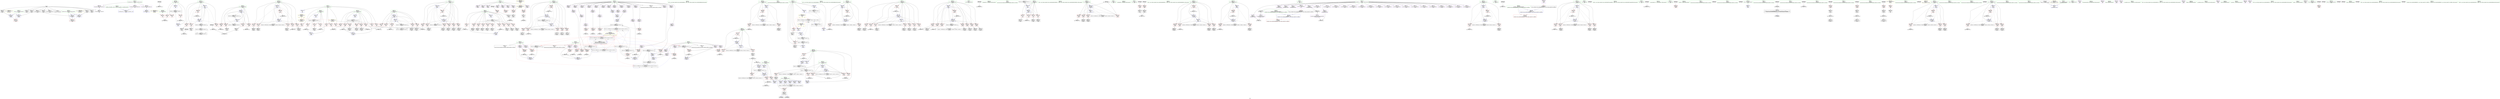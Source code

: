 digraph "SVFG" {
	label="SVFG";

	Node0x5636688d0200 [shape=record,color=grey,label="{NodeID: 0\nNullPtr}"];
	Node0x5636688d0200 -> Node0x5636688d2c10[style=solid];
	Node0x5636688d0200 -> Node0x5636688d2d10[style=solid];
	Node0x5636688d0200 -> Node0x5636688d2de0[style=solid];
	Node0x5636688d0200 -> Node0x5636688d0450[style=solid];
	Node0x5636688d0200 -> Node0x5636688d0520[style=solid];
	Node0x5636688d0200 -> Node0x5636688d05f0[style=solid];
	Node0x5636688d0200 -> Node0x5636688d06c0[style=solid];
	Node0x5636688d0200 -> Node0x5636688d0790[style=solid];
	Node0x5636688d0200 -> Node0x5636688d0860[style=solid];
	Node0x5636688d0200 -> Node0x5636688db490[style=solid];
	Node0x56366896d670 [shape=record,color=black,label="{NodeID: 941\n181 = PHI()\n}"];
	Node0x56366896d670 -> Node0x5636688f6c10[style=solid];
	Node0x5636688e71a0 [shape=record,color=black,label="{NodeID: 775\nMR_88V_3 = PHI(MR_88V_4, MR_88V_2, )\npts\{882 \}\n}"];
	Node0x5636688e71a0 -> Node0x5636688dae20[style=dashed];
	Node0x5636688e71a0 -> Node0x5636688daef0[style=dashed];
	Node0x5636688e71a0 -> Node0x5636688dafc0[style=dashed];
	Node0x5636688e71a0 -> Node0x5636688ef3d0[style=dashed];
	Node0x5636688dbe80 [shape=record,color=blue,label="{NodeID: 443\n108\<--5\njj\<--\n_Z4initv\n}"];
	Node0x5636688dbe80 -> Node0x5636688e0aa0[style=dashed];
	Node0x5636688dbe80 -> Node0x5636688e0b70[style=dashed];
	Node0x5636688dbe80 -> Node0x5636688e0c40[style=dashed];
	Node0x5636688dbe80 -> Node0x5636688e0d10[style=dashed];
	Node0x5636688dbe80 -> Node0x5636688dbe80[style=dashed];
	Node0x5636688dbe80 -> Node0x5636688dc020[style=dashed];
	Node0x5636688dbe80 -> Node0x56366891ce60[style=dashed];
	Node0x5636688dbe80 -> Node0x56366892f540[style=dashed];
	Node0x5636688df310 [shape=record,color=red,label="{NodeID: 277\n144\<--98\n\<--i2\n_Z4initv\n}"];
	Node0x5636688df310 -> Node0x5636688fd510[style=solid];
	Node0x5636688d1140 [shape=record,color=black,label="{NodeID: 111\n164\<--163\nconv\<--\n_Z4initv\n}"];
	Node0x5636688d1140 -> Node0x5636688fb590[style=solid];
	Node0x5636688d90e0 [shape=record,color=red,label="{NodeID: 388\n778\<--461\n\<--j124\n_Z5solvev\n}"];
	Node0x5636688d90e0 -> Node0x5636688f8590[style=solid];
	Node0x5636688d4710 [shape=record,color=purple,label="{NodeID: 222\n594\<--18\narrayidx57\<--a\n_Z5solvev\n}"];
	Node0x56366889e9a0 [shape=record,color=green,label="{NodeID: 56\n187\<--188\n_ZNSt7__cxx1112basic_stringIcSt11char_traitsIcESaIcEEixEm\<--_ZNSt7__cxx1112basic_stringIcSt11char_traitsIcESaIcEEixEm_field_insensitive\n}"];
	Node0x5636688f9610 [shape=record,color=grey,label="{NodeID: 665\n857 = Binary(856, 559, )\n}"];
	Node0x5636688f9610 -> Node0x5636688eefc0[style=solid];
	Node0x5636688ee870 [shape=record,color=blue,label="{NodeID: 499\n465\<--5\ni177\<--\n_Z5solvev\n}"];
	Node0x5636688ee870 -> Node0x5636688d9420[style=dashed];
	Node0x5636688ee870 -> Node0x5636688d94f0[style=dashed];
	Node0x5636688ee870 -> Node0x5636688d95c0[style=dashed];
	Node0x5636688ee870 -> Node0x5636688eebb0[style=dashed];
	Node0x5636688ee870 -> Node0x563668938610[style=dashed];
	Node0x5636688e2090 [shape=record,color=red,label="{NodeID: 333\n511\<--439\n\<--i\n_Z5solvev\n}"];
	Node0x5636688e2090 -> Node0x5636688d66a0[style=solid];
	Node0x5636688d7950 [shape=record,color=black,label="{NodeID: 167\n720\<--719\nidxprom133\<--\n_Z5solvev\n}"];
	Node0x56366889dbf0 [shape=record,color=green,label="{NodeID: 1\n5\<--1\n\<--dummyObj\nCan only get source location for instruction, argument, global var or function.}"];
	Node0x56366896d770 [shape=record,color=black,label="{NodeID: 942\n186 = PHI()\n}"];
	Node0x56366896d770 -> Node0x5636688e1600[style=solid];
	Node0x5636688e76a0 [shape=record,color=black,label="{NodeID: 776\nMR_8V_3 = PHI(MR_8V_4, MR_8V_2, )\npts\{97 \}\n}"];
	Node0x5636688e76a0 -> Node0x5636688df0a0[style=dashed];
	Node0x5636688e76a0 -> Node0x5636688df170[style=dashed];
	Node0x5636688e76a0 -> Node0x5636688df240[style=dashed];
	Node0x5636688e76a0 -> Node0x5636688db730[style=dashed];
	Node0x5636688dbf50 [shape=record,color=blue,label="{NodeID: 444\n13\<--293\nok\<--\n_Z4initv\n}"];
	Node0x5636688dbf50 -> Node0x56366891bf60[style=dashed];
	Node0x5636688df3e0 [shape=record,color=red,label="{NodeID: 278\n148\<--98\n\<--i2\n_Z4initv\n}"];
	Node0x5636688df3e0 -> Node0x5636688d0ed0[style=solid];
	Node0x5636688d1210 [shape=record,color=black,label="{NodeID: 112\n168\<--167\nidxprom16\<--\n_Z4initv\n}"];
	Node0x5636688d91b0 [shape=record,color=red,label="{NodeID: 389\n813\<--463\n\<--t\n_Z5solvev\n}"];
	Node0x5636688d91b0 -> Node0x5636688f6310[style=solid];
	Node0x5636688d47e0 [shape=record,color=purple,label="{NodeID: 223\n597\<--18\narrayidx59\<--a\n_Z5solvev\n}"];
	Node0x5636688d47e0 -> Node0x5636688da390[style=solid];
	Node0x5636688adea0 [shape=record,color=green,label="{NodeID: 57\n212\<--213\n_ZNSt7__cxx1112basic_stringIcSt11char_traitsIcESaIcEEpLEc\<--_ZNSt7__cxx1112basic_stringIcSt11char_traitsIcESaIcEEpLEc_field_insensitive\n}"];
	Node0x563668919b30 [shape=record,color=yellow,style=double,label="{NodeID: 832\n4V_1 = ENCHI(MR_4V_0)\npts\{6 \}\nFun[_Z5solvev]}"];
	Node0x563668919b30 -> Node0x5636688ded60[style=dashed];
	Node0x5636688f9790 [shape=record,color=grey,label="{NodeID: 666\n652 = Binary(651, 125, )\n}"];
	Node0x5636688f9790 -> Node0x5636688ed760[style=solid];
	Node0x5636688ee940 [shape=record,color=blue,label="{NodeID: 500\n467\<--5\nj181\<--\n_Z5solvev\n}"];
	Node0x5636688ee940 -> Node0x5636688d9690[style=dashed];
	Node0x5636688ee940 -> Node0x5636688d9760[style=dashed];
	Node0x5636688ee940 -> Node0x5636688d9830[style=dashed];
	Node0x5636688ee940 -> Node0x5636688ee940[style=dashed];
	Node0x5636688ee940 -> Node0x5636688eeae0[style=dashed];
	Node0x5636688ee940 -> Node0x563668938b10[style=dashed];
	Node0x5636688e2160 [shape=record,color=red,label="{NodeID: 334\n520\<--439\n\<--i\n_Z5solvev\n}"];
	Node0x5636688e2160 -> Node0x5636688d6910[style=solid];
	Node0x5636688d7a20 [shape=record,color=black,label="{NodeID: 168\n723\<--722\nidxprom135\<--\n_Z5solvev\n}"];
	Node0x56366889bd90 [shape=record,color=green,label="{NodeID: 2\n12\<--1\n__dso_handle\<--dummyObj\nGlob }"];
	Node0x56366896d870 [shape=record,color=black,label="{NodeID: 943\n235 = PHI()\n}"];
	Node0x56366896d870 -> Node0x5636688fc310[style=solid];
	Node0x5636688e7ba0 [shape=record,color=black,label="{NodeID: 777\nMR_10V_3 = PHI(MR_10V_4, MR_10V_2, )\npts\{99 \}\n}"];
	Node0x5636688e7ba0 -> Node0x5636688df310[style=dashed];
	Node0x5636688e7ba0 -> Node0x5636688df3e0[style=dashed];
	Node0x5636688e7ba0 -> Node0x5636688df4b0[style=dashed];
	Node0x5636688e7ba0 -> Node0x5636688df580[style=dashed];
	Node0x5636688e7ba0 -> Node0x5636688df650[style=dashed];
	Node0x5636688e7ba0 -> Node0x5636688df720[style=dashed];
	Node0x5636688e7ba0 -> Node0x5636688df7f0[style=dashed];
	Node0x5636688e7ba0 -> Node0x5636688df8c0[style=dashed];
	Node0x5636688e7ba0 -> Node0x5636688df990[style=dashed];
	Node0x5636688e7ba0 -> Node0x5636688dfa60[style=dashed];
	Node0x5636688e7ba0 -> Node0x5636688dba70[style=dashed];
	Node0x5636688dc020 [shape=record,color=blue,label="{NodeID: 445\n108\<--297\njj\<--inc90\n_Z4initv\n}"];
	Node0x5636688dc020 -> Node0x5636688e0aa0[style=dashed];
	Node0x5636688dc020 -> Node0x5636688e0b70[style=dashed];
	Node0x5636688dc020 -> Node0x5636688e0c40[style=dashed];
	Node0x5636688dc020 -> Node0x5636688e0d10[style=dashed];
	Node0x5636688dc020 -> Node0x5636688dbe80[style=dashed];
	Node0x5636688dc020 -> Node0x5636688dc020[style=dashed];
	Node0x5636688dc020 -> Node0x56366891ce60[style=dashed];
	Node0x5636688dc020 -> Node0x56366892f540[style=dashed];
	Node0x5636688df4b0 [shape=record,color=red,label="{NodeID: 279\n157\<--98\n\<--i2\n_Z4initv\n}"];
	Node0x5636688df4b0 -> Node0x5636688d0fa0[style=solid];
	Node0x5636688d12e0 [shape=record,color=black,label="{NodeID: 113\n176\<--175\nidxprom19\<--\n_Z4initv\n}"];
	Node0x5636688d9280 [shape=record,color=red,label="{NodeID: 390\n838\<--463\n\<--t\n_Z5solvev\n}"];
	Node0x5636688d9280 -> Node0x5636688f6610[style=solid];
	Node0x5636688d48b0 [shape=record,color=purple,label="{NodeID: 224\n635\<--18\narrayidx83\<--a\n_Z5solvev\n}"];
	Node0x5636688adfa0 [shape=record,color=green,label="{NodeID: 58\n329\<--330\n_ZNSaIcEC1Ev\<--_ZNSaIcEC1Ev_field_insensitive\n}"];
	Node0x5636688f9910 [shape=record,color=grey,label="{NodeID: 667\n861 = Binary(860, 125, )\n}"];
	Node0x5636688f9910 -> Node0x5636688ef090[style=solid];
	Node0x5636688eea10 [shape=record,color=blue,label="{NodeID: 501\n463\<--814\nt\<--inc191\n_Z5solvev\n}"];
	Node0x5636688eea10 -> Node0x563668923c60[style=dashed];
	Node0x5636688e2230 [shape=record,color=red,label="{NodeID: 335\n534\<--439\n\<--i\n_Z5solvev\n}"];
	Node0x5636688e2230 -> Node0x5636688f6f10[style=solid];
	Node0x5636688d7af0 [shape=record,color=black,label="{NodeID: 169\n735\<--734\nidxprom142\<--\n_Z5solvev\n}"];
	Node0x56366889be20 [shape=record,color=green,label="{NodeID: 3\n14\<--1\n\<--dummyObj\nCan only get source location for instruction, argument, global var or function.}"];
	Node0x56366896d970 [shape=record,color=black,label="{NodeID: 944\n246 = PHI()\n}"];
	Node0x56366896d970 -> Node0x5636688f7b10[style=solid];
	Node0x5636688e80a0 [shape=record,color=black,label="{NodeID: 778\nMR_12V_2 = PHI(MR_12V_4, MR_12V_1, )\npts\{101 \}\n}"];
	Node0x5636688e80a0 -> Node0x5636688db8d0[style=dashed];
	Node0x5636688dc0f0 [shape=record,color=blue,label="{NodeID: 446\n106\<--302\nii\<--inc93\n_Z4initv\n}"];
	Node0x5636688dc0f0 -> Node0x5636688e0690[style=dashed];
	Node0x5636688dc0f0 -> Node0x5636688e0760[style=dashed];
	Node0x5636688dc0f0 -> Node0x5636688e0830[style=dashed];
	Node0x5636688dc0f0 -> Node0x5636688e0900[style=dashed];
	Node0x5636688dc0f0 -> Node0x5636688e09d0[style=dashed];
	Node0x5636688dc0f0 -> Node0x5636688dbdb0[style=dashed];
	Node0x5636688dc0f0 -> Node0x5636688dc0f0[style=dashed];
	Node0x5636688dc0f0 -> Node0x563668915350[style=dashed];
	Node0x5636688dc0f0 -> Node0x56366891c960[style=dashed];
	Node0x5636688df580 [shape=record,color=red,label="{NodeID: 280\n167\<--98\n\<--i2\n_Z4initv\n}"];
	Node0x5636688df580 -> Node0x5636688d1210[style=solid];
	Node0x5636688d13b0 [shape=record,color=black,label="{NodeID: 114\n179\<--178\nidxprom21\<--\n_Z4initv\n}"];
	Node0x5636688d9350 [shape=record,color=red,label="{NodeID: 391\n850\<--463\n\<--t\n_Z5solvev\n}"];
	Node0x5636688d9350 -> Node0x5636688fac90[style=solid];
	Node0x5636688d4980 [shape=record,color=purple,label="{NodeID: 225\n638\<--18\narrayidx85\<--a\n_Z5solvev\n}"];
	Node0x5636688d4980 -> Node0x5636688da460[style=solid];
	Node0x5636688ae0a0 [shape=record,color=green,label="{NodeID: 59\n333\<--334\n_ZNSt7__cxx1112basic_stringIcSt11char_traitsIcESaIcEEC1EPKcRKS3_\<--_ZNSt7__cxx1112basic_stringIcSt11char_traitsIcESaIcEEC1EPKcRKS3__field_insensitive\n}"];
	Node0x5636688f9a90 [shape=record,color=grey,label="{NodeID: 668\n657 = Binary(656, 125, )\n}"];
	Node0x5636688f9a90 -> Node0x5636688ed830[style=solid];
	Node0x5636688eeae0 [shape=record,color=blue,label="{NodeID: 502\n467\<--819\nj181\<--inc194\n_Z5solvev\n}"];
	Node0x5636688eeae0 -> Node0x5636688d9690[style=dashed];
	Node0x5636688eeae0 -> Node0x5636688d9760[style=dashed];
	Node0x5636688eeae0 -> Node0x5636688d9830[style=dashed];
	Node0x5636688eeae0 -> Node0x5636688ee940[style=dashed];
	Node0x5636688eeae0 -> Node0x5636688eeae0[style=dashed];
	Node0x5636688eeae0 -> Node0x563668938b10[style=dashed];
	Node0x5636688e2300 [shape=record,color=red,label="{NodeID: 336\n554\<--441\n\<--ans\n_Z5solvev\n}"];
	Node0x5636688e2300 -> Node0x5636688f8410[style=solid];
	Node0x5636688d7bc0 [shape=record,color=black,label="{NodeID: 170\n738\<--737\nidxprom144\<--\n_Z5solvev\n}"];
	Node0x5636688aedb0 [shape=record,color=green,label="{NodeID: 4\n30\<--1\n.str\<--dummyObj\nGlob }"];
	Node0x56366896da70 [shape=record,color=black,label="{NodeID: 945\n263 = PHI()\n}"];
	Node0x56366896da70 -> Node0x5636688fd210[style=solid];
	Node0x5636688dc1c0 [shape=record,color=blue,label="{NodeID: 447\n104\<--307\nj54\<--inc96\n_Z4initv\n}"];
	Node0x5636688dc1c0 -> Node0x5636688e0350[style=dashed];
	Node0x5636688dc1c0 -> Node0x5636688e0420[style=dashed];
	Node0x5636688dc1c0 -> Node0x5636688e04f0[style=dashed];
	Node0x5636688dc1c0 -> Node0x5636688e05c0[style=dashed];
	Node0x5636688dc1c0 -> Node0x5636688dc1c0[style=dashed];
	Node0x5636688dc1c0 -> Node0x563668915260[style=dashed];
	Node0x5636688dc1c0 -> Node0x56366891c460[style=dashed];
	Node0x5636688df650 [shape=record,color=red,label="{NodeID: 281\n175\<--98\n\<--i2\n_Z4initv\n}"];
	Node0x5636688df650 -> Node0x5636688d12e0[style=solid];
	Node0x5636688d4f10 [shape=record,color=black,label="{NodeID: 115\n190\<--189\nconv25\<--\n_Z4initv\n}"];
	Node0x5636688d4f10 -> Node0x5636688fb890[style=solid];
	Node0x5636688d9420 [shape=record,color=red,label="{NodeID: 392\n796\<--465\n\<--i177\n_Z5solvev\n}"];
	Node0x5636688d9420 -> Node0x5636688fa690[style=solid];
	Node0x5636688d4a50 [shape=record,color=purple,label="{NodeID: 226\n712\<--18\narrayidx129\<--a\n_Z5solvev\n}"];
	Node0x5636688ae1a0 [shape=record,color=green,label="{NodeID: 60\n336\<--337\n_ZNSaIcED1Ev\<--_ZNSaIcED1Ev_field_insensitive\n}"];
	Node0x5636688f9c10 [shape=record,color=grey,label="{NodeID: 669\n802 = cmp(801, 543, )\n}"];
	Node0x5636688eebb0 [shape=record,color=blue,label="{NodeID: 503\n465\<--824\ni177\<--inc197\n_Z5solvev\n}"];
	Node0x5636688eebb0 -> Node0x5636688d9420[style=dashed];
	Node0x5636688eebb0 -> Node0x5636688d94f0[style=dashed];
	Node0x5636688eebb0 -> Node0x5636688d95c0[style=dashed];
	Node0x5636688eebb0 -> Node0x5636688eebb0[style=dashed];
	Node0x5636688eebb0 -> Node0x563668938610[style=dashed];
	Node0x5636688e23d0 [shape=record,color=red,label="{NodeID: 337\n853\<--441\n\<--ans\n_Z5solvev\n}"];
	Node0x5636688e23d0 -> Node0x5636688f6790[style=solid];
	Node0x5636688d7c90 [shape=record,color=black,label="{NodeID: 171\n744\<--743\nidxprom148\<--\n_Z5solvev\n}"];
	Node0x5636688aee40 [shape=record,color=green,label="{NodeID: 5\n32\<--1\n.str.1\<--dummyObj\nGlob }"];
	Node0x56366896db70 [shape=record,color=black,label="{NodeID: 946\n271 = PHI()\n}"];
	Node0x56366896db70 -> Node0x5636688e1870[style=solid];
	Node0x5636688dc290 [shape=record,color=blue,label="{NodeID: 448\n102\<--313\ni45\<--inc100\n_Z4initv\n}"];
	Node0x5636688dc290 -> Node0x563668932710[style=dashed];
	Node0x5636688df720 [shape=record,color=red,label="{NodeID: 282\n178\<--98\n\<--i2\n_Z4initv\n}"];
	Node0x5636688df720 -> Node0x5636688d13b0[style=solid];
	Node0x5636688d4fe0 [shape=record,color=black,label="{NodeID: 116\n192\<--191\nidxprom26\<--\n_Z4initv\n}"];
	Node0x5636688d94f0 [shape=record,color=red,label="{NodeID: 393\n804\<--465\n\<--i177\n_Z5solvev\n}"];
	Node0x5636688d94f0 -> Node0x5636688d8310[style=solid];
	Node0x5636688d4b20 [shape=record,color=purple,label="{NodeID: 227\n715\<--18\narrayidx131\<--a\n_Z5solvev\n}"];
	Node0x5636688d4b20 -> Node0x5636688da870[style=solid];
	Node0x5636688ae2a0 [shape=record,color=green,label="{NodeID: 61\n360\<--361\n_ZNSt7__cxx1112basic_stringIcSt11char_traitsIcESaIcEEaSERKS4_\<--_ZNSt7__cxx1112basic_stringIcSt11char_traitsIcESaIcEEaSERKS4__field_insensitive\n}"];
	Node0x5636688f9d90 [shape=record,color=grey,label="{NodeID: 670\n579 = cmp(578, 543, )\n}"];
	Node0x5636688eec80 [shape=record,color=blue,label="{NodeID: 504\n469\<--5\ni199\<--\n_Z5solvev\n}"];
	Node0x5636688eec80 -> Node0x5636688d9900[style=dashed];
	Node0x5636688eec80 -> Node0x5636688d99d0[style=dashed];
	Node0x5636688eec80 -> Node0x5636688d9aa0[style=dashed];
	Node0x5636688eec80 -> Node0x5636688eee20[style=dashed];
	Node0x5636688eec80 -> Node0x563668939010[style=dashed];
	Node0x5636688e24a0 [shape=record,color=red,label="{NodeID: 338\n864\<--441\n\<--ans\n_Z5solvev\n}"];
	Node0x5636688e24a0 -> Node0x5636688ef160[style=solid];
	Node0x5636688d7d60 [shape=record,color=black,label="{NodeID: 172\n747\<--746\nidxprom150\<--\n_Z5solvev\n}"];
	Node0x5636688aeed0 [shape=record,color=green,label="{NodeID: 6\n34\<--1\n.str.2\<--dummyObj\nGlob }"];
	Node0x56366896dc70 [shape=record,color=black,label="{NodeID: 947\n279 = PHI()\n}"];
	Node0x56366896dc70 -> Node0x5636688e1940[style=solid];
	Node0x5636688dc360 [shape=record,color=blue,label="{NodeID: 449\n110\<--125\ni102\<--\n_Z4initv\n}"];
	Node0x5636688dc360 -> Node0x5636688e0de0[style=dashed];
	Node0x5636688dc360 -> Node0x5636688e0eb0[style=dashed];
	Node0x5636688dc360 -> Node0x5636688e0f80[style=dashed];
	Node0x5636688dc360 -> Node0x5636688e1050[style=dashed];
	Node0x5636688dc360 -> Node0x5636688e1120[style=dashed];
	Node0x5636688dc360 -> Node0x5636688e11f0[style=dashed];
	Node0x5636688dc360 -> Node0x5636688e12c0[style=dashed];
	Node0x5636688dc360 -> Node0x5636688dc770[style=dashed];
	Node0x5636688dc360 -> Node0x56366891d360[style=dashed];
	Node0x5636688df7f0 [shape=record,color=red,label="{NodeID: 283\n191\<--98\n\<--i2\n_Z4initv\n}"];
	Node0x5636688df7f0 -> Node0x5636688d4fe0[style=solid];
	Node0x5636688d50b0 [shape=record,color=black,label="{NodeID: 117\n195\<--194\nidxprom28\<--\n_Z4initv\n}"];
	Node0x5636688d95c0 [shape=record,color=red,label="{NodeID: 394\n823\<--465\n\<--i177\n_Z5solvev\n}"];
	Node0x5636688d95c0 -> Node0x5636688f6d90[style=solid];
	Node0x5636688d4bf0 [shape=record,color=purple,label="{NodeID: 228\n721\<--18\narrayidx134\<--a\n_Z5solvev\n}"];
	Node0x5636688ae3a0 [shape=record,color=green,label="{NodeID: 62\n398\<--399\n__lhs.addr\<--__lhs.addr_field_insensitive\n_ZSteqIcSt11char_traitsIcESaIcEEbRKNSt7__cxx1112basic_stringIT_T0_T1_EEPKS5_\n}"];
	Node0x5636688ae3a0 -> Node0x5636688e1bb0[style=solid];
	Node0x5636688ae3a0 -> Node0x5636688dc840[style=solid];
	Node0x5636688f9f10 [shape=record,color=grey,label="{NodeID: 671\n741 = cmp(740, 5, )\n}"];
	Node0x5636688eed50 [shape=record,color=blue,label="{NodeID: 505\n463\<--839\nt\<--inc207\n_Z5solvev\n}"];
	Node0x5636688eed50 -> Node0x5636688e5d10[style=dashed];
	Node0x5636688e2570 [shape=record,color=red,label="{NodeID: 339\n541\<--443\n\<--i25\n_Z5solvev\n}"];
	Node0x5636688e2570 -> Node0x5636688fc190[style=solid];
	Node0x5636688d7e30 [shape=record,color=black,label="{NodeID: 173\n755\<--754\nidxprom155\<--\n_Z5solvev\n}"];
	Node0x56366889c090 [shape=record,color=green,label="{NodeID: 7\n36\<--1\n.str.3\<--dummyObj\nGlob }"];
	Node0x56366896dd70 [shape=record,color=black,label="{NodeID: 948\n325 = PHI()\n}"];
	Node0x56366896dd70 -> Node0x5636688fcd90[style=solid];
	Node0x5636688dc430 [shape=record,color=blue,label="{NodeID: 450\n116\<--365\nexn.slot\<--\n_Z4initv\n}"];
	Node0x5636688dc430 -> Node0x5636688e1390[style=dashed];
	Node0x5636688df8c0 [shape=record,color=red,label="{NodeID: 284\n201\<--98\n\<--i2\n_Z4initv\n}"];
	Node0x5636688df8c0 -> Node0x5636688d5250[style=solid];
	Node0x5636688d5180 [shape=record,color=black,label="{NodeID: 118\n198\<--197\nconv30\<--\n_Z4initv\n}"];
	Node0x5636688d5180 -> Node0x5636688fb890[style=solid];
	Node0x5636688d9690 [shape=record,color=red,label="{NodeID: 395\n801\<--467\n\<--j181\n_Z5solvev\n}"];
	Node0x5636688d9690 -> Node0x5636688f9c10[style=solid];
	Node0x5636688d4cc0 [shape=record,color=purple,label="{NodeID: 229\n724\<--18\narrayidx136\<--a\n_Z5solvev\n}"];
	Node0x5636688d4cc0 -> Node0x5636688da940[style=solid];
	Node0x5636688ae470 [shape=record,color=green,label="{NodeID: 63\n400\<--401\n__rhs.addr\<--__rhs.addr_field_insensitive\n_ZSteqIcSt11char_traitsIcESaIcEEbRKNSt7__cxx1112basic_stringIT_T0_T1_EEPKS5_\n}"];
	Node0x5636688ae470 -> Node0x5636688e1c80[style=solid];
	Node0x5636688ae470 -> Node0x5636688dc910[style=solid];
	Node0x5636688fa090 [shape=record,color=grey,label="{NodeID: 672\n574 = cmp(573, 543, )\n}"];
	Node0x5636688eee20 [shape=record,color=blue,label="{NodeID: 506\n469\<--844\ni199\<--inc210\n_Z5solvev\n}"];
	Node0x5636688eee20 -> Node0x5636688d9900[style=dashed];
	Node0x5636688eee20 -> Node0x5636688d99d0[style=dashed];
	Node0x5636688eee20 -> Node0x5636688d9aa0[style=dashed];
	Node0x5636688eee20 -> Node0x5636688eee20[style=dashed];
	Node0x5636688eee20 -> Node0x563668939010[style=dashed];
	Node0x5636688e2640 [shape=record,color=red,label="{NodeID: 340\n548\<--443\n\<--i25\n_Z5solvev\n}"];
	Node0x5636688e2640 -> Node0x5636688d6b80[style=solid];
	Node0x5636688d7f00 [shape=record,color=black,label="{NodeID: 174\n758\<--757\nidxprom157\<--\n_Z5solvev\n}"];
	Node0x56366889c120 [shape=record,color=green,label="{NodeID: 8\n38\<--1\n.str.4\<--dummyObj\nGlob }"];
	Node0x56366896de70 [shape=record,color=black,label="{NodeID: 949\n344 = PHI()\n}"];
	Node0x5636688dc500 [shape=record,color=blue,label="{NodeID: 451\n118\<--367\nehselector.slot\<--\n_Z4initv\n}"];
	Node0x5636688dc500 -> Node0x5636688e1460[style=dashed];
	Node0x5636688df990 [shape=record,color=red,label="{NodeID: 285\n208\<--98\n\<--i2\n_Z4initv\n}"];
	Node0x5636688df990 -> Node0x5636688d53f0[style=solid];
	Node0x5636688d5250 [shape=record,color=black,label="{NodeID: 119\n202\<--201\nidxprom32\<--\n_Z4initv\n}"];
	Node0x5636688d9760 [shape=record,color=red,label="{NodeID: 396\n807\<--467\n\<--j181\n_Z5solvev\n}"];
	Node0x5636688d9760 -> Node0x5636688d83e0[style=solid];
	Node0x5636688d4d90 [shape=record,color=purple,label="{NodeID: 230\n736\<--18\narrayidx143\<--a\n_Z5solvev\n}"];
	Node0x5636688ae540 [shape=record,color=green,label="{NodeID: 64\n407\<--408\n_ZNKSt7__cxx1112basic_stringIcSt11char_traitsIcESaIcEE7compareEPKc\<--_ZNKSt7__cxx1112basic_stringIcSt11char_traitsIcESaIcEE7compareEPKc_field_insensitive\n}"];
	Node0x5636688fa210 [shape=record,color=grey,label="{NodeID: 673\n811 = cmp(810, 5, )\n}"];
	Node0x5636688eeef0 [shape=record,color=blue,label="{NodeID: 507\n471\<--125\ni212\<--\n_Z5solvev\n}"];
	Node0x5636688eeef0 -> Node0x5636688d9b70[style=dashed];
	Node0x5636688eeef0 -> Node0x5636688d9c40[style=dashed];
	Node0x5636688eeef0 -> Node0x5636688d9d10[style=dashed];
	Node0x5636688eeef0 -> Node0x5636688ef090[style=dashed];
	Node0x5636688eeef0 -> Node0x563668939510[style=dashed];
	Node0x5636688e2710 [shape=record,color=red,label="{NodeID: 341\n567\<--443\n\<--i25\n_Z5solvev\n}"];
	Node0x5636688e2710 -> Node0x5636688f7090[style=solid];
	Node0x5636688d7fd0 [shape=record,color=black,label="{NodeID: 175\n762\<--761\nidxprom159\<--\n_Z5solvev\n}"];
	Node0x56366889c1b0 [shape=record,color=green,label="{NodeID: 9\n40\<--1\nstdin\<--dummyObj\nGlob }"];
	Node0x56366896df40 [shape=record,color=black,label="{NodeID: 950\n351 = PHI()\n}"];
	Node0x56366896df40 -> Node0x5636688f8890[style=solid];
	Node0x5636688dc5d0 [shape=record,color=blue,label="{NodeID: 452\n116\<--372\nexn.slot\<--\n_Z4initv\n}"];
	Node0x5636688dc5d0 -> Node0x5636688e1390[style=dashed];
	Node0x5636688dfa60 [shape=record,color=red,label="{NodeID: 286\n221\<--98\n\<--i2\n_Z4initv\n}"];
	Node0x5636688dfa60 -> Node0x5636688f8a10[style=solid];
	Node0x5636688d5320 [shape=record,color=black,label="{NodeID: 120\n205\<--204\nidxprom34\<--\n_Z4initv\n}"];
	Node0x5636688d9830 [shape=record,color=red,label="{NodeID: 397\n818\<--467\n\<--j181\n_Z5solvev\n}"];
	Node0x5636688d9830 -> Node0x5636688f6010[style=solid];
	Node0x5636688dcdc0 [shape=record,color=purple,label="{NodeID: 231\n739\<--18\narrayidx145\<--a\n_Z5solvev\n}"];
	Node0x5636688dcdc0 -> Node0x5636688daa10[style=solid];
	Node0x5636688d1470 [shape=record,color=green,label="{NodeID: 65\n425\<--426\n__gxx_personality_v0\<--__gxx_personality_v0_field_insensitive\n}"];
	Node0x5636688fa390 [shape=record,color=grey,label="{NodeID: 674\n599 = cmp(598, 5, )\n}"];
	Node0x5636688eefc0 [shape=record,color=blue,label="{NodeID: 508\n441\<--857\nans\<--rem218\n_Z5solvev\n}"];
	Node0x5636688eefc0 -> Node0x5636688e23d0[style=dashed];
	Node0x5636688eefc0 -> Node0x5636688e24a0[style=dashed];
	Node0x5636688eefc0 -> Node0x5636688eefc0[style=dashed];
	Node0x5636688eefc0 -> Node0x563668934a10[style=dashed];
	Node0x5636688e27e0 [shape=record,color=red,label="{NodeID: 342\n547\<--445\n\<--j\n_Z5solvev\n}"];
	Node0x5636688e27e0 -> Node0x5636688fc910[style=solid];
	Node0x5636688d80a0 [shape=record,color=black,label="{NodeID: 176\n765\<--764\nidxprom161\<--\n_Z5solvev\n}"];
	Node0x5636688aea40 [shape=record,color=green,label="{NodeID: 10\n41\<--1\n.str.5\<--dummyObj\nGlob }"];
	Node0x56366896e070 [shape=record,color=black,label="{NodeID: 951\n353 = PHI()\n}"];
	Node0x56366896e070 -> Node0x5636688e1ae0[style=solid];
	Node0x56366892f540 [shape=record,color=black,label="{NodeID: 785\nMR_20V_3 = PHI(MR_20V_4, MR_20V_2, )\npts\{109 \}\n}"];
	Node0x56366892f540 -> Node0x5636688dbe80[style=dashed];
	Node0x56366892f540 -> Node0x563668915850[style=dashed];
	Node0x56366892f540 -> Node0x56366892f540[style=dashed];
	Node0x5636688dc6a0 [shape=record,color=blue,label="{NodeID: 453\n118\<--374\nehselector.slot\<--\n_Z4initv\n}"];
	Node0x5636688dc6a0 -> Node0x5636688e1460[style=dashed];
	Node0x5636688dfb30 [shape=record,color=red,label="{NodeID: 287\n160\<--100\n\<--j\n_Z4initv\n}"];
	Node0x5636688dfb30 -> Node0x5636688d1070[style=solid];
	Node0x5636688d53f0 [shape=record,color=black,label="{NodeID: 121\n209\<--208\nidxprom36\<--\n_Z4initv\n}"];
	Node0x5636688d9900 [shape=record,color=red,label="{NodeID: 398\n829\<--469\n\<--i199\n_Z5solvev\n}"];
	Node0x5636688d9900 -> Node0x5636688fb710[style=solid];
	Node0x5636688dce50 [shape=record,color=purple,label="{NodeID: 232\n745\<--18\narrayidx149\<--a\n_Z5solvev\n}"];
	Node0x5636688d1500 [shape=record,color=green,label="{NodeID: 66\n434\<--435\n_Z5solvev\<--_Z5solvev_field_insensitive\n}"];
	Node0x5636688fa510 [shape=record,color=grey,label="{NodeID: 675\n750 = cmp(749, 5, )\n}"];
	Node0x5636688ef090 [shape=record,color=blue,label="{NodeID: 509\n471\<--861\ni212\<--inc220\n_Z5solvev\n}"];
	Node0x5636688ef090 -> Node0x5636688d9b70[style=dashed];
	Node0x5636688ef090 -> Node0x5636688d9c40[style=dashed];
	Node0x5636688ef090 -> Node0x5636688d9d10[style=dashed];
	Node0x5636688ef090 -> Node0x5636688ef090[style=dashed];
	Node0x5636688ef090 -> Node0x563668939510[style=dashed];
	Node0x5636688e28b0 [shape=record,color=red,label="{NodeID: 343\n555\<--445\n\<--j\n_Z5solvev\n}"];
	Node0x5636688e28b0 -> Node0x5636688d6c50[style=solid];
	Node0x5636688d8170 [shape=record,color=black,label="{NodeID: 177\n769\<--768\nidxprom163\<--\n_Z5solvev\n}"];
	Node0x5636688aead0 [shape=record,color=green,label="{NodeID: 11\n44\<--1\n\<--dummyObj\nCan only get source location for instruction, argument, global var or function.}"];
	Node0x56366896e170 [shape=record,color=black,label="{NodeID: 952\n355 = PHI()\n}"];
	Node0x5636688dc770 [shape=record,color=blue,label="{NodeID: 454\n110\<--380\ni102\<--inc134\n_Z4initv\n}"];
	Node0x5636688dc770 -> Node0x5636688e0de0[style=dashed];
	Node0x5636688dc770 -> Node0x5636688e0eb0[style=dashed];
	Node0x5636688dc770 -> Node0x5636688e0f80[style=dashed];
	Node0x5636688dc770 -> Node0x5636688e1050[style=dashed];
	Node0x5636688dc770 -> Node0x5636688e1120[style=dashed];
	Node0x5636688dc770 -> Node0x5636688e11f0[style=dashed];
	Node0x5636688dc770 -> Node0x5636688e12c0[style=dashed];
	Node0x5636688dc770 -> Node0x5636688dc770[style=dashed];
	Node0x5636688dc770 -> Node0x56366891d360[style=dashed];
	Node0x5636688dfc00 [shape=record,color=red,label="{NodeID: 288\n194\<--100\n\<--j\n_Z4initv\n}"];
	Node0x5636688dfc00 -> Node0x5636688d50b0[style=solid];
	Node0x5636688d54c0 [shape=record,color=black,label="{NodeID: 122\n233\<--232\nidxprom49\<--\n_Z4initv\n}"];
	Node0x5636688d99d0 [shape=record,color=red,label="{NodeID: 399\n832\<--469\n\<--i199\n_Z5solvev\n}"];
	Node0x5636688d99d0 -> Node0x5636688d84b0[style=solid];
	Node0x5636688dcf20 [shape=record,color=purple,label="{NodeID: 233\n748\<--18\narrayidx151\<--a\n_Z5solvev\n}"];
	Node0x5636688dcf20 -> Node0x5636688daae0[style=solid];
	Node0x5636688d1600 [shape=record,color=green,label="{NodeID: 67\n437\<--438\nretval\<--retval_field_insensitive\n_Z5solvev\n}"];
	Node0x5636688d1600 -> Node0x5636688e1d50[style=solid];
	Node0x5636688d1600 -> Node0x5636688dc9e0[style=solid];
	Node0x5636688d1600 -> Node0x5636688ed0e0[style=solid];
	Node0x5636688d1600 -> Node0x5636688edaa0[style=solid];
	Node0x5636688d1600 -> Node0x5636688ee050[style=solid];
	Node0x5636688d1600 -> Node0x5636688ee120[style=solid];
	Node0x5636688d1600 -> Node0x5636688ef160[style=solid];
	Node0x5636688fa690 [shape=record,color=grey,label="{NodeID: 676\n797 = cmp(796, 543, )\n}"];
	Node0x5636688ef160 [shape=record,color=blue,label="{NodeID: 510\n437\<--864\nretval\<--\n_Z5solvev\n}"];
	Node0x5636688ef160 -> Node0x563668934010[style=dashed];
	Node0x5636688e2980 [shape=record,color=red,label="{NodeID: 344\n562\<--445\n\<--j\n_Z5solvev\n}"];
	Node0x5636688e2980 -> Node0x5636688f7f90[style=solid];
	Node0x5636688d8240 [shape=record,color=black,label="{NodeID: 178\n772\<--771\nidxprom165\<--\n_Z5solvev\n}"];
	Node0x5636688aeb60 [shape=record,color=green,label="{NodeID: 12\n125\<--1\n\<--dummyObj\nCan only get source location for instruction, argument, global var or function.}"];
	Node0x56366896e240 [shape=record,color=black,label="{NodeID: 953\n359 = PHI()\n}"];
	Node0x5636688dc840 [shape=record,color=blue,label="{NodeID: 455\n398\<--396\n__lhs.addr\<--__lhs\n_ZSteqIcSt11char_traitsIcESaIcEEbRKNSt7__cxx1112basic_stringIT_T0_T1_EEPKS5_\n}"];
	Node0x5636688dc840 -> Node0x5636688e1bb0[style=dashed];
	Node0x5636688dfcd0 [shape=record,color=red,label="{NodeID: 289\n204\<--100\n\<--j\n_Z4initv\n}"];
	Node0x5636688dfcd0 -> Node0x5636688d5320[style=solid];
	Node0x5636688d5590 [shape=record,color=black,label="{NodeID: 123\n242\<--241\nconv56\<--\n_Z4initv\n}"];
	Node0x5636688d5590 -> Node0x5636688fc010[style=solid];
	Node0x5636688d9aa0 [shape=record,color=red,label="{NodeID: 400\n843\<--469\n\<--i199\n_Z5solvev\n}"];
	Node0x5636688d9aa0 -> Node0x5636688f6190[style=solid];
	Node0x5636688dcff0 [shape=record,color=purple,label="{NodeID: 234\n756\<--18\narrayidx156\<--a\n_Z5solvev\n}"];
	Node0x5636688d16d0 [shape=record,color=green,label="{NodeID: 68\n439\<--440\ni\<--i_field_insensitive\n_Z5solvev\n}"];
	Node0x5636688d16d0 -> Node0x5636688e1e20[style=solid];
	Node0x5636688d16d0 -> Node0x5636688e1ef0[style=solid];
	Node0x5636688d16d0 -> Node0x5636688e1fc0[style=solid];
	Node0x5636688d16d0 -> Node0x5636688e2090[style=solid];
	Node0x5636688d16d0 -> Node0x5636688e2160[style=solid];
	Node0x5636688d16d0 -> Node0x5636688e2230[style=solid];
	Node0x5636688d16d0 -> Node0x5636688dcab0[style=solid];
	Node0x5636688d16d0 -> Node0x5636688dcd20[style=solid];
	Node0x5636688fa810 [shape=record,color=grey,label="{NodeID: 677\n588 = cmp(587, 125, )\n}"];
	Node0x5636688ef230 [shape=record,color=blue,label="{NodeID: 511\n877\<--5\nretval\<--\nmain\n}"];
	Node0x5636688e2a50 [shape=record,color=red,label="{NodeID: 345\n573\<--447\n\<--i41\n_Z5solvev\n}"];
	Node0x5636688e2a50 -> Node0x5636688fa090[style=solid];
	Node0x5636688d8310 [shape=record,color=black,label="{NodeID: 179\n805\<--804\nidxprom185\<--\n_Z5solvev\n}"];
	Node0x5636688aebf0 [shape=record,color=green,label="{NodeID: 13\n185\<--1\n\<--dummyObj\nCan only get source location for instruction, argument, global var or function.}"];
	Node0x56366896e310 [shape=record,color=black,label="{NodeID: 954\n406 = PHI()\n}"];
	Node0x56366896e310 -> Node0x5636688fb110[style=solid];
	Node0x563668930410 [shape=record,color=black,label="{NodeID: 788\nMR_6V_6 = PHI(MR_6V_7, MR_6V_5, )\npts\{15 \}\n}"];
	Node0x563668930410 -> Node0x5636688def00[style=dashed];
	Node0x563668930410 -> Node0x5636688edd10[style=dashed];
	Node0x563668930410 -> Node0x5636688e4e10[style=dashed];
	Node0x563668930410 -> Node0x563668930410[style=dashed];
	Node0x563668930410 -> Node0x563668933b10[style=dashed];
	Node0x5636688dc910 [shape=record,color=blue,label="{NodeID: 456\n400\<--397\n__rhs.addr\<--__rhs\n_ZSteqIcSt11char_traitsIcESaIcEEbRKNSt7__cxx1112basic_stringIT_T0_T1_EEPKS5_\n}"];
	Node0x5636688dc910 -> Node0x5636688e1c80[style=dashed];
	Node0x5636688dfda0 [shape=record,color=red,label="{NodeID: 290\n216\<--100\n\<--j\n_Z4initv\n}"];
	Node0x5636688dfda0 -> Node0x5636688f7510[style=solid];
	Node0x5636688d5660 [shape=record,color=black,label="{NodeID: 124\n244\<--243\nidxprom57\<--\n_Z4initv\n}"];
	Node0x56366891b090 [shape=record,color=black,label="{NodeID: 733\nMR_58V_3 = PHI(MR_58V_5, MR_58V_2, )\npts\{460 \}\n}"];
	Node0x56366891b090 -> Node0x5636688edeb0[style=dashed];
	Node0x56366891b090 -> Node0x56366891b090[style=dashed];
	Node0x56366891b090 -> Node0x563668937710[style=dashed];
	Node0x5636688d9b70 [shape=record,color=red,label="{NodeID: 401\n849\<--471\n\<--i212\n_Z5solvev\n}"];
	Node0x5636688d9b70 -> Node0x5636688fac90[style=solid];
	Node0x5636688dd0c0 [shape=record,color=purple,label="{NodeID: 235\n759\<--18\narrayidx158\<--a\n_Z5solvev\n}"];
	Node0x5636688dd0c0 -> Node0x5636688ee1f0[style=solid];
	Node0x5636688d17a0 [shape=record,color=green,label="{NodeID: 69\n441\<--442\nans\<--ans_field_insensitive\n_Z5solvev\n}"];
	Node0x5636688d17a0 -> Node0x5636688e2300[style=solid];
	Node0x5636688d17a0 -> Node0x5636688e23d0[style=solid];
	Node0x5636688d17a0 -> Node0x5636688e24a0[style=solid];
	Node0x5636688d17a0 -> Node0x5636688eca60[style=solid];
	Node0x5636688d17a0 -> Node0x5636688eccd0[style=solid];
	Node0x5636688d17a0 -> Node0x5636688eefc0[style=solid];
	Node0x5636688fa990 [shape=record,color=grey,label="{NodeID: 678\n631 = cmp(630, 543, )\n}"];
	Node0x5636688ef300 [shape=record,color=blue,label="{NodeID: 512\n881\<--125\nii\<--\nmain\n}"];
	Node0x5636688ef300 -> Node0x5636688e71a0[style=dashed];
	Node0x5636688e2b20 [shape=record,color=red,label="{NodeID: 346\n581\<--447\n\<--i41\n_Z5solvev\n}"];
	Node0x5636688e2b20 -> Node0x5636688d6d20[style=solid];
	Node0x5636688d83e0 [shape=record,color=black,label="{NodeID: 180\n808\<--807\nidxprom187\<--\n_Z5solvev\n}"];
	Node0x5636688aec80 [shape=record,color=green,label="{NodeID: 14\n237\<--1\n\<--dummyObj\nCan only get source location for instruction, argument, global var or function.}"];
	Node0x56366896e470 [shape=record,color=black,label="{NodeID: 955\n494 = PHI()\n}"];
	Node0x56366896e470 -> Node0x5636688fba10[style=solid];
	Node0x5636688dc9e0 [shape=record,color=blue,label="{NodeID: 457\n437\<--342\nretval\<--\n_Z5solvev\n}"];
	Node0x5636688dc9e0 -> Node0x563668934010[style=dashed];
	Node0x5636688dfe70 [shape=record,color=red,label="{NodeID: 291\n228\<--102\n\<--i45\n_Z4initv\n}"];
	Node0x5636688dfe70 -> Node0x5636688faf90[style=solid];
	Node0x5636688d5730 [shape=record,color=black,label="{NodeID: 125\n259\<--258\nconv67\<--\n_Z4initv\n}"];
	Node0x5636688d5730 -> Node0x5636688fd210[style=solid];
	Node0x56366891b560 [shape=record,color=black,label="{NodeID: 734\nMR_60V_3 = PHI(MR_60V_4, MR_60V_2, )\npts\{462 \}\n}"];
	Node0x56366891b560 -> Node0x5636688edf80[style=dashed];
	Node0x56366891b560 -> Node0x56366891b560[style=dashed];
	Node0x56366891b560 -> Node0x563668937c10[style=dashed];
	Node0x5636688d9c40 [shape=record,color=red,label="{NodeID: 402\n854\<--471\n\<--i212\n_Z5solvev\n}"];
	Node0x5636688d9c40 -> Node0x5636688d8580[style=solid];
	Node0x5636688dd190 [shape=record,color=purple,label="{NodeID: 236\n763\<--18\narrayidx160\<--a\n_Z5solvev\n}"];
	Node0x5636688d1870 [shape=record,color=green,label="{NodeID: 70\n443\<--444\ni25\<--i25_field_insensitive\n_Z5solvev\n}"];
	Node0x5636688d1870 -> Node0x5636688e2570[style=solid];
	Node0x5636688d1870 -> Node0x5636688e2640[style=solid];
	Node0x5636688d1870 -> Node0x5636688e2710[style=solid];
	Node0x5636688d1870 -> Node0x5636688ecb30[style=solid];
	Node0x5636688d1870 -> Node0x5636688ece70[style=solid];
	Node0x5636688fab10 [shape=record,color=grey,label="{NodeID: 679\n836 = cmp(835, 5, )\n}"];
	Node0x5636688ef3d0 [shape=record,color=blue,label="{NodeID: 513\n881\<--908\nii\<--inc\nmain\n}"];
	Node0x5636688ef3d0 -> Node0x5636688e71a0[style=dashed];
	Node0x5636688e2bf0 [shape=record,color=red,label="{NodeID: 347\n592\<--447\n\<--i41\n_Z5solvev\n}"];
	Node0x5636688e2bf0 -> Node0x5636688d6ec0[style=solid];
	Node0x5636688d84b0 [shape=record,color=black,label="{NodeID: 181\n833\<--832\nidxprom203\<--\n_Z5solvev\n}"];
	Node0x56366889ed10 [shape=record,color=green,label="{NodeID: 15\n293\<--1\n\<--dummyObj\nCan only get source location for instruction, argument, global var or function.}"];
	Node0x56366896e570 [shape=record,color=black,label="{NodeID: 956\n500 = PHI()\n}"];
	Node0x56366896e570 -> Node0x5636688d9de0[style=solid];
	Node0x5636688dcab0 [shape=record,color=blue,label="{NodeID: 458\n439\<--125\ni\<--\n_Z5solvev\n}"];
	Node0x5636688dcab0 -> Node0x5636688e1e20[style=dashed];
	Node0x5636688dcab0 -> Node0x5636688e1ef0[style=dashed];
	Node0x5636688dcab0 -> Node0x5636688e1fc0[style=dashed];
	Node0x5636688dcab0 -> Node0x5636688e2090[style=dashed];
	Node0x5636688dcab0 -> Node0x5636688e2160[style=dashed];
	Node0x5636688dcab0 -> Node0x5636688e2230[style=dashed];
	Node0x5636688dcab0 -> Node0x5636688dcd20[style=dashed];
	Node0x5636688dcab0 -> Node0x563668934510[style=dashed];
	Node0x5636688dff40 [shape=record,color=red,label="{NodeID: 292\n232\<--102\n\<--i45\n_Z4initv\n}"];
	Node0x5636688dff40 -> Node0x5636688d54c0[style=solid];
	Node0x5636688d5800 [shape=record,color=black,label="{NodeID: 126\n261\<--260\nidxprom68\<--\n_Z4initv\n}"];
	Node0x56366891ba60 [shape=record,color=black,label="{NodeID: 735\nMR_72V_6 = PHI(MR_72V_7, MR_72V_5, )\npts\{200000 \}\n}"];
	Node0x56366891ba60 -> Node0x5636688dabb0[style=dashed];
	Node0x56366891ba60 -> Node0x56366891ba60[style=dashed];
	Node0x56366891ba60 -> Node0x5636688e5810[style=dashed];
	Node0x56366891ba60 -> Node0x563668939a10[style=dashed];
	Node0x5636688d9d10 [shape=record,color=red,label="{NodeID: 403\n860\<--471\n\<--i212\n_Z5solvev\n}"];
	Node0x5636688d9d10 -> Node0x5636688f9910[style=solid];
	Node0x5636688dd260 [shape=record,color=purple,label="{NodeID: 237\n766\<--18\narrayidx162\<--a\n_Z5solvev\n}"];
	Node0x5636688dd260 -> Node0x5636688ee2c0[style=solid];
	Node0x5636688d1940 [shape=record,color=green,label="{NodeID: 71\n445\<--446\nj\<--j_field_insensitive\n_Z5solvev\n}"];
	Node0x5636688d1940 -> Node0x5636688e27e0[style=solid];
	Node0x5636688d1940 -> Node0x5636688e28b0[style=solid];
	Node0x5636688d1940 -> Node0x5636688e2980[style=solid];
	Node0x5636688d1940 -> Node0x5636688ecc00[style=solid];
	Node0x5636688d1940 -> Node0x5636688ecda0[style=solid];
	Node0x5636688fac90 [shape=record,color=grey,label="{NodeID: 680\n851 = cmp(849, 850, )\n}"];
	Node0x5636688e2cc0 [shape=record,color=red,label="{NodeID: 348\n601\<--447\n\<--i41\n_Z5solvev\n}"];
	Node0x5636688e2cc0 -> Node0x5636688d7060[style=solid];
	Node0x5636688d8580 [shape=record,color=black,label="{NodeID: 182\n855\<--854\nconv216\<--\n_Z5solvev\n}"];
	Node0x5636688d8580 -> Node0x5636688f6790[style=solid];
	Node0x56366889ede0 [shape=record,color=green,label="{NodeID: 16\n342\<--1\n\<--dummyObj\nCan only get source location for instruction, argument, global var or function.}"];
	Node0x56366896e670 [shape=record,color=black,label="{NodeID: 957\n514 = PHI()\n}"];
	Node0x56366896e670 -> Node0x5636688d9f80[style=solid];
	Node0x5636688dcb80 [shape=record,color=blue,label="{NodeID: 459\n506\<--508\narrayidx7\<--inc\n_Z5solvev\n}"];
	Node0x5636688dcb80 -> Node0x563668923760[style=dashed];
	Node0x5636688e0010 [shape=record,color=red,label="{NodeID: 293\n243\<--102\n\<--i45\n_Z4initv\n}"];
	Node0x5636688e0010 -> Node0x5636688d5660[style=solid];
	Node0x5636688d58d0 [shape=record,color=black,label="{NodeID: 127\n267\<--266\nidxprom73\<--\n_Z4initv\n}"];
	Node0x56366891bf60 [shape=record,color=black,label="{NodeID: 736\nMR_6V_4 = PHI(MR_6V_3, MR_6V_2, )\npts\{15 \}\n|{<s0>40}}"];
	Node0x56366891bf60:s0 -> Node0x5636689433f0[style=dashed,color=blue];
	Node0x5636688d9de0 [shape=record,color=red,label="{NodeID: 404\n501\<--500\n\<--call5\n_Z5solvev\n}"];
	Node0x5636688d9de0 -> Node0x5636688d6500[style=solid];
	Node0x5636688dd330 [shape=record,color=purple,label="{NodeID: 238\n770\<--18\narrayidx164\<--a\n_Z5solvev\n}"];
	Node0x5636688d1a10 [shape=record,color=green,label="{NodeID: 72\n447\<--448\ni41\<--i41_field_insensitive\n_Z5solvev\n}"];
	Node0x5636688d1a10 -> Node0x5636688e2a50[style=solid];
	Node0x5636688d1a10 -> Node0x5636688e2b20[style=solid];
	Node0x5636688d1a10 -> Node0x5636688e2bf0[style=solid];
	Node0x5636688d1a10 -> Node0x5636688e2cc0[style=solid];
	Node0x5636688d1a10 -> Node0x5636688e2d90[style=solid];
	Node0x5636688d1a10 -> Node0x5636688ecf40[style=solid];
	Node0x5636688d1a10 -> Node0x5636688ed420[style=solid];
	Node0x5636688fae10 [shape=record,color=grey,label="{NodeID: 681\n896 = cmp(894, 895, )\n}"];
	Node0x5636688e2d90 [shape=record,color=red,label="{NodeID: 349\n617\<--447\n\<--i41\n_Z5solvev\n}"];
	Node0x5636688e2d90 -> Node0x5636688f6490[style=solid];
	Node0x5636688d8650 [shape=record,color=black,label="{NodeID: 183\n436\<--867\n_Z5solvev_ret\<--\n_Z5solvev\n|{<s0>41|<s1>43}}"];
	Node0x5636688d8650:s0 -> Node0x56366896e940[style=solid,color=blue];
	Node0x5636688d8650:s1 -> Node0x56366896ec10[style=solid,color=blue];
	Node0x56366889eeb0 [shape=record,color=green,label="{NodeID: 17\n479\<--1\n\<--dummyObj\nCan only get source location for instruction, argument, global var or function.}"];
	Node0x56366896e770 [shape=record,color=black,label="{NodeID: 958\n523 = PHI()\n}"];
	Node0x56366896e770 -> Node0x5636688da050[style=solid];
	Node0x5636688dcc50 [shape=record,color=blue,label="{NodeID: 460\n528\<--530\narrayidx21\<--inc22\n_Z5solvev\n}"];
	Node0x5636688dcc50 -> Node0x563668923260[style=dashed];
	Node0x5636688e00e0 [shape=record,color=red,label="{NodeID: 294\n266\<--102\n\<--i45\n_Z4initv\n}"];
	Node0x5636688e00e0 -> Node0x5636688d58d0[style=solid];
	Node0x5636688d59a0 [shape=record,color=black,label="{NodeID: 128\n270\<--269\nconv75\<--\n_Z4initv\n}"];
	Node0x56366891c460 [shape=record,color=black,label="{NodeID: 737\nMR_16V_7 = PHI(MR_16V_4, MR_16V_2, )\npts\{105 \}\n}"];
	Node0x5636688d9eb0 [shape=record,color=red,label="{NodeID: 405\n507\<--506\n\<--arrayidx7\n_Z5solvev\n}"];
	Node0x5636688d9eb0 -> Node0x5636688f7390[style=solid];
	Node0x5636688dd400 [shape=record,color=purple,label="{NodeID: 239\n773\<--18\narrayidx166\<--a\n_Z5solvev\n}"];
	Node0x5636688dd400 -> Node0x5636688ee390[style=solid];
	Node0x5636688d1ae0 [shape=record,color=green,label="{NodeID: 73\n449\<--450\nj45\<--j45_field_insensitive\n_Z5solvev\n}"];
	Node0x5636688d1ae0 -> Node0x5636688e2e60[style=solid];
	Node0x5636688d1ae0 -> Node0x5636688e2f30[style=solid];
	Node0x5636688d1ae0 -> Node0x5636688e3000[style=solid];
	Node0x5636688d1ae0 -> Node0x5636688e30d0[style=solid];
	Node0x5636688d1ae0 -> Node0x5636688e31a0[style=solid];
	Node0x5636688d1ae0 -> Node0x5636688ed010[style=solid];
	Node0x5636688d1ae0 -> Node0x5636688ed350[style=solid];
	Node0x5636688faf90 [shape=record,color=grey,label="{NodeID: 682\n230 = cmp(228, 229, )\n}"];
	Node0x5636688e2e60 [shape=record,color=red,label="{NodeID: 350\n578\<--449\n\<--j45\n_Z5solvev\n}"];
	Node0x5636688e2e60 -> Node0x5636688f9d90[style=solid];
	Node0x5636688d8720 [shape=record,color=black,label="{NodeID: 184\n887\<--884\ncall\<--\nmain\n}"];
	Node0x56366889ef80 [shape=record,color=green,label="{NodeID: 18\n480\<--1\n\<--dummyObj\nCan only get source location for instruction, argument, global var or function.}"];
	Node0x56366896e870 [shape=record,color=black,label="{NodeID: 959\n891 = PHI()\n}"];
	Node0x5636688f54d0 [shape=record,color=black,label="{NodeID: 627\n53 = PHI(51, 54, )\n}"];
	Node0x5636688f54d0 -> Node0x5636688de7b0[style=solid];
	Node0x5636688dcd20 [shape=record,color=blue,label="{NodeID: 461\n439\<--535\ni\<--inc24\n_Z5solvev\n}"];
	Node0x5636688dcd20 -> Node0x5636688e1e20[style=dashed];
	Node0x5636688dcd20 -> Node0x5636688e1ef0[style=dashed];
	Node0x5636688dcd20 -> Node0x5636688e1fc0[style=dashed];
	Node0x5636688dcd20 -> Node0x5636688e2090[style=dashed];
	Node0x5636688dcd20 -> Node0x5636688e2160[style=dashed];
	Node0x5636688dcd20 -> Node0x5636688e2230[style=dashed];
	Node0x5636688dcd20 -> Node0x5636688dcd20[style=dashed];
	Node0x5636688dcd20 -> Node0x563668934510[style=dashed];
	Node0x5636688e01b0 [shape=record,color=red,label="{NodeID: 295\n284\<--102\n\<--i45\n_Z4initv\n}"];
	Node0x5636688e01b0 -> Node0x5636688fdc90[style=solid];
	Node0x5636688d5a70 [shape=record,color=black,label="{NodeID: 129\n273\<--272\nconv77\<--\n_Z4initv\n}"];
	Node0x5636688d5a70 -> Node0x5636688fdb10[style=solid];
	Node0x563668941cd0 [shape=record,color=yellow,style=double,label="{NodeID: 904\nRETMU(2V_2)\npts\{73 \}\nFun[__cxx_global_array_dtor]}"];
	Node0x56366891c960 [shape=record,color=black,label="{NodeID: 738\nMR_18V_8 = PHI(MR_18V_5, MR_18V_2, )\npts\{107 \}\n}"];
	Node0x5636688d9f80 [shape=record,color=red,label="{NodeID: 406\n515\<--514\n\<--call10\n_Z5solvev\n}"];
	Node0x5636688d9f80 -> Node0x5636688d6770[style=solid];
	Node0x5636688dd4d0 [shape=record,color=purple,label="{NodeID: 240\n806\<--18\narrayidx186\<--a\n_Z5solvev\n}"];
	Node0x5636688d1bb0 [shape=record,color=green,label="{NodeID: 74\n451\<--452\ni74\<--i74_field_insensitive\n_Z5solvev\n}"];
	Node0x5636688d1bb0 -> Node0x5636688e3270[style=solid];
	Node0x5636688d1bb0 -> Node0x5636688e3340[style=solid];
	Node0x5636688d1bb0 -> Node0x5636688e3410[style=solid];
	Node0x5636688d1bb0 -> Node0x5636688e34e0[style=solid];
	Node0x5636688d1bb0 -> Node0x5636688ed4f0[style=solid];
	Node0x5636688d1bb0 -> Node0x5636688ed900[style=solid];
	Node0x5636688fb110 [shape=record,color=grey,label="{NodeID: 683\n409 = cmp(406, 5, )\n}"];
	Node0x5636688fb110 -> Node0x5636688d61c0[style=solid];
	Node0x5636688e2f30 [shape=record,color=red,label="{NodeID: 351\n584\<--449\n\<--j45\n_Z5solvev\n}"];
	Node0x5636688e2f30 -> Node0x5636688d6df0[style=solid];
	Node0x5636688d87f0 [shape=record,color=purple,label="{NodeID: 185\n133\<--7\narrayidx\<--s\n_Z4initv\n}"];
	Node0x56366889f050 [shape=record,color=green,label="{NodeID: 19\n484\<--1\n\<--dummyObj\nCan only get source location for instruction, argument, global var or function.}"];
	Node0x56366896e940 [shape=record,color=black,label="{NodeID: 960\n900 = PHI(436, )\n}"];
	Node0x563668932210 [shape=record,color=black,label="{NodeID: 794\nMR_74V_5 = PHI(MR_74V_6, MR_74V_2, )\npts\{230000 \}\n}"];
	Node0x563668932210 -> Node0x5636688dac80[style=dashed];
	Node0x563668932210 -> Node0x5636688ed1b0[style=dashed];
	Node0x563668932210 -> Node0x563668922860[style=dashed];
	Node0x563668932210 -> Node0x563668932210[style=dashed];
	Node0x563668932210 -> Node0x563668939f10[style=dashed];
	Node0x5636688f5a70 [shape=record,color=black,label="{NodeID: 628\n78 = PHI(76, 79, )\n}"];
	Node0x5636688f5a70 -> Node0x5636688de880[style=solid];
	Node0x5636688eca60 [shape=record,color=blue,label="{NodeID: 462\n441\<--185\nans\<--\n_Z5solvev\n}"];
	Node0x5636688eca60 -> Node0x563668924660[style=dashed];
	Node0x5636688e0280 [shape=record,color=red,label="{NodeID: 296\n312\<--102\n\<--i45\n_Z4initv\n}"];
	Node0x5636688e0280 -> Node0x5636688f8d10[style=solid];
	Node0x5636688d5b40 [shape=record,color=black,label="{NodeID: 130\n275\<--274\nidxprom78\<--\n_Z4initv\n}"];
	Node0x56366891ce60 [shape=record,color=black,label="{NodeID: 739\nMR_20V_9 = PHI(MR_20V_6, MR_20V_2, )\npts\{109 \}\n}"];
	Node0x5636688da050 [shape=record,color=red,label="{NodeID: 407\n524\<--523\n\<--call17\n_Z5solvev\n}"];
	Node0x5636688da050 -> Node0x5636688d69e0[style=solid];
	Node0x5636688dd5a0 [shape=record,color=purple,label="{NodeID: 241\n809\<--18\narrayidx188\<--a\n_Z5solvev\n}"];
	Node0x5636688dd5a0 -> Node0x5636688dabb0[style=solid];
	Node0x5636688d1c80 [shape=record,color=green,label="{NodeID: 75\n453\<--454\nj78\<--j78_field_insensitive\n_Z5solvev\n}"];
	Node0x5636688d1c80 -> Node0x5636688e35b0[style=solid];
	Node0x5636688d1c80 -> Node0x5636688e3680[style=solid];
	Node0x5636688d1c80 -> Node0x5636688e3750[style=solid];
	Node0x5636688d1c80 -> Node0x5636688e3820[style=solid];
	Node0x5636688d1c80 -> Node0x5636688ed5c0[style=solid];
	Node0x5636688d1c80 -> Node0x5636688ed830[style=solid];
	Node0x5636688fb290 [shape=record,color=grey,label="{NodeID: 684\n626 = cmp(625, 543, )\n}"];
	Node0x5636688e3000 [shape=record,color=red,label="{NodeID: 352\n595\<--449\n\<--j45\n_Z5solvev\n}"];
	Node0x5636688e3000 -> Node0x5636688d6f90[style=solid];
	Node0x5636688d88c0 [shape=record,color=purple,label="{NodeID: 186\n134\<--7\narraydecay\<--s\n_Z4initv\n}"];
	Node0x56366889f120 [shape=record,color=green,label="{NodeID: 20\n504\<--1\n\<--dummyObj\nCan only get source location for instruction, argument, global var or function.}"];
	Node0x56366896eb40 [shape=record,color=black,label="{NodeID: 961\n902 = PHI()\n}"];
	Node0x563668932710 [shape=record,color=black,label="{NodeID: 795\nMR_14V_3 = PHI(MR_14V_4, MR_14V_2, )\npts\{103 \}\n}"];
	Node0x563668932710 -> Node0x5636688dfe70[style=dashed];
	Node0x563668932710 -> Node0x5636688dff40[style=dashed];
	Node0x563668932710 -> Node0x5636688e0010[style=dashed];
	Node0x563668932710 -> Node0x5636688e00e0[style=dashed];
	Node0x563668932710 -> Node0x5636688e01b0[style=dashed];
	Node0x563668932710 -> Node0x5636688e0280[style=dashed];
	Node0x563668932710 -> Node0x5636688dc290[style=dashed];
	Node0x5636688f6010 [shape=record,color=grey,label="{NodeID: 629\n819 = Binary(818, 125, )\n}"];
	Node0x5636688f6010 -> Node0x5636688eeae0[style=solid];
	Node0x5636688ecb30 [shape=record,color=blue,label="{NodeID: 463\n443\<--5\ni25\<--\n_Z5solvev\n}"];
	Node0x5636688ecb30 -> Node0x5636688e2570[style=dashed];
	Node0x5636688ecb30 -> Node0x5636688e2640[style=dashed];
	Node0x5636688ecb30 -> Node0x5636688e2710[style=dashed];
	Node0x5636688ecb30 -> Node0x5636688ece70[style=dashed];
	Node0x5636688ecb30 -> Node0x563668934f10[style=dashed];
	Node0x5636688e0350 [shape=record,color=red,label="{NodeID: 297\n241\<--104\n\<--j54\n_Z4initv\n}"];
	Node0x5636688e0350 -> Node0x5636688d5590[style=solid];
	Node0x5636688d5c10 [shape=record,color=black,label="{NodeID: 131\n278\<--277\nconv80\<--\n_Z4initv\n}"];
	Node0x56366891d360 [shape=record,color=black,label="{NodeID: 740\nMR_22V_2 = PHI(MR_22V_1, MR_22V_4, )\npts\{111 \}\n}"];
	Node0x5636688da120 [shape=record,color=red,label="{NodeID: 408\n529\<--528\n\<--arrayidx21\n_Z5solvev\n}"];
	Node0x5636688da120 -> Node0x5636688f7810[style=solid];
	Node0x5636688dd670 [shape=record,color=purple,label="{NodeID: 242\n506\<--21\narrayidx7\<--b\n_Z5solvev\n}"];
	Node0x5636688dd670 -> Node0x5636688d9eb0[style=solid];
	Node0x5636688dd670 -> Node0x5636688dcb80[style=solid];
	Node0x5636688d1d50 [shape=record,color=green,label="{NodeID: 76\n455\<--456\ni101\<--i101_field_insensitive\n_Z5solvev\n}"];
	Node0x5636688d1d50 -> Node0x5636688e38f0[style=solid];
	Node0x5636688d1d50 -> Node0x5636688e39c0[style=solid];
	Node0x5636688d1d50 -> Node0x5636688e3a90[style=solid];
	Node0x5636688d1d50 -> Node0x5636688e3b60[style=solid];
	Node0x5636688d1d50 -> Node0x5636688ed9d0[style=solid];
	Node0x5636688d1d50 -> Node0x5636688edb70[style=solid];
	Node0x5636688fb410 [shape=record,color=grey,label="{NodeID: 685\n320 = cmp(318, 319, )\n}"];
	Node0x5636688e30d0 [shape=record,color=red,label="{NodeID: 353\n605\<--449\n\<--j45\n_Z5solvev\n}"];
	Node0x5636688e30d0 -> Node0x5636688d7130[style=solid];
	Node0x5636688d8990 [shape=record,color=purple,label="{NodeID: 187\n159\<--7\narrayidx11\<--s\n_Z4initv\n}"];
	Node0x56366889f1f0 [shape=record,color=green,label="{NodeID: 21\n543\<--1\n\<--dummyObj\nCan only get source location for instruction, argument, global var or function.}"];
	Node0x56366896ec10 [shape=record,color=black,label="{NodeID: 962\n905 = PHI(436, )\n}"];
	Node0x5636688f6190 [shape=record,color=grey,label="{NodeID: 630\n844 = Binary(843, 125, )\n}"];
	Node0x5636688f6190 -> Node0x5636688eee20[style=solid];
	Node0x5636688ecc00 [shape=record,color=blue,label="{NodeID: 464\n445\<--125\nj\<--\n_Z5solvev\n}"];
	Node0x5636688ecc00 -> Node0x5636688e27e0[style=dashed];
	Node0x5636688ecc00 -> Node0x5636688e28b0[style=dashed];
	Node0x5636688ecc00 -> Node0x5636688e2980[style=dashed];
	Node0x5636688ecc00 -> Node0x5636688ecc00[style=dashed];
	Node0x5636688ecc00 -> Node0x5636688ecda0[style=dashed];
	Node0x5636688ecc00 -> Node0x563668935410[style=dashed];
	Node0x5636688e0420 [shape=record,color=red,label="{NodeID: 298\n269\<--104\n\<--j54\n_Z4initv\n}"];
	Node0x5636688e0420 -> Node0x5636688d59a0[style=solid];
	Node0x5636688d5ce0 [shape=record,color=black,label="{NodeID: 132\n281\<--280\nconv82\<--\n_Z4initv\n}"];
	Node0x5636688d5ce0 -> Node0x5636688fdb10[style=solid];
	Node0x5636688da1f0 [shape=record,color=red,label="{NodeID: 409\n551\<--550\n\<--arrayidx31\n_Z5solvev\n}"];
	Node0x5636688da1f0 -> Node0x5636688fc910[style=solid];
	Node0x5636688dd740 [shape=record,color=purple,label="{NodeID: 243\n550\<--21\narrayidx31\<--b\n_Z5solvev\n}"];
	Node0x5636688dd740 -> Node0x5636688da1f0[style=solid];
	Node0x5636688d1e20 [shape=record,color=green,label="{NodeID: 77\n457\<--458\nk\<--k_field_insensitive\n_Z5solvev\n}"];
	Node0x5636688d1e20 -> Node0x5636688e3c30[style=solid];
	Node0x5636688d1e20 -> Node0x5636688e3d00[style=solid];
	Node0x5636688d1e20 -> Node0x5636688e3dd0[style=solid];
	Node0x5636688d1e20 -> Node0x5636688e3ea0[style=solid];
	Node0x5636688d1e20 -> Node0x5636688e3f70[style=solid];
	Node0x5636688d1e20 -> Node0x5636688e4040[style=solid];
	Node0x5636688d1e20 -> Node0x5636688e4110[style=solid];
	Node0x5636688d1e20 -> Node0x5636688e41e0[style=solid];
	Node0x5636688d1e20 -> Node0x5636688edde0[style=solid];
	Node0x5636688d1e20 -> Node0x5636688ee6d0[style=solid];
	Node0x5636688fb590 [shape=record,color=grey,label="{NodeID: 686\n165 = cmp(164, 5, )\n}"];
	Node0x5636688e31a0 [shape=record,color=red,label="{NodeID: 354\n612\<--449\n\<--j45\n_Z5solvev\n}"];
	Node0x5636688e31a0 -> Node0x5636688f6910[style=solid];
	Node0x5636688d8a60 [shape=record,color=purple,label="{NodeID: 188\n162\<--7\narrayidx13\<--s\n_Z4initv\n}"];
	Node0x5636688d8a60 -> Node0x5636688e1530[style=solid];
	Node0x56366889f2c0 [shape=record,color=green,label="{NodeID: 22\n559\<--1\n\<--dummyObj\nCan only get source location for instruction, argument, global var or function.}"];
	Node0x56366896ed20 [shape=record,color=black,label="{NodeID: 963\n71 = PHI()\n0th arg __cxx_global_array_dtor }"];
	Node0x56366896ed20 -> Node0x5636688db590[style=solid];
	Node0x5636688f6310 [shape=record,color=grey,label="{NodeID: 631\n814 = Binary(813, 125, )\n}"];
	Node0x5636688f6310 -> Node0x5636688eea10[style=solid];
	Node0x5636688eccd0 [shape=record,color=blue,label="{NodeID: 465\n441\<--558\nans\<--rem\n_Z5solvev\n}"];
	Node0x5636688eccd0 -> Node0x5636688e2300[style=dashed];
	Node0x5636688eccd0 -> Node0x5636688eccd0[style=dashed];
	Node0x5636688eccd0 -> Node0x563668924660[style=dashed];
	Node0x5636688e04f0 [shape=record,color=red,label="{NodeID: 299\n288\<--104\n\<--j54\n_Z4initv\n}"];
	Node0x5636688e04f0 -> Node0x5636688fd990[style=solid];
	Node0x5636688d5db0 [shape=record,color=black,label="{NodeID: 133\n323\<--322\nidxprom106\<--\n_Z4initv\n}"];
	Node0x5636688da2c0 [shape=record,color=red,label="{NodeID: 410\n587\<--586\n\<--arrayidx52\n_Z5solvev\n}"];
	Node0x5636688da2c0 -> Node0x5636688fa810[style=solid];
	Node0x5636688dd810 [shape=record,color=purple,label="{NodeID: 244\n603\<--21\narrayidx63\<--b\n_Z5solvev\n}"];
	Node0x5636688dd810 -> Node0x5636688ed1b0[style=solid];
	Node0x5636688d1ef0 [shape=record,color=green,label="{NodeID: 78\n459\<--460\ni120\<--i120_field_insensitive\n_Z5solvev\n}"];
	Node0x5636688d1ef0 -> Node0x5636688e42b0[style=solid];
	Node0x5636688d1ef0 -> Node0x5636688e4380[style=solid];
	Node0x5636688d1ef0 -> Node0x5636688e4450[style=solid];
	Node0x5636688d1ef0 -> Node0x5636688e4520[style=solid];
	Node0x5636688d1ef0 -> Node0x5636688e45f0[style=solid];
	Node0x5636688d1ef0 -> Node0x5636688e46c0[style=solid];
	Node0x5636688d1ef0 -> Node0x5636688e4790[style=solid];
	Node0x5636688d1ef0 -> Node0x5636688e4860[style=solid];
	Node0x5636688d1ef0 -> Node0x5636688edeb0[style=solid];
	Node0x5636688d1ef0 -> Node0x5636688ee600[style=solid];
	Node0x5636688fb710 [shape=record,color=grey,label="{NodeID: 687\n830 = cmp(829, 543, )\n}"];
	Node0x5636688e3270 [shape=record,color=red,label="{NodeID: 355\n625\<--451\n\<--i74\n_Z5solvev\n}"];
	Node0x5636688e3270 -> Node0x5636688fb290[style=solid];
	Node0x5636688d8b30 [shape=record,color=purple,label="{NodeID: 189\n193\<--7\narrayidx27\<--s\n_Z4initv\n}"];
	Node0x56366889f390 [shape=record,color=green,label="{NodeID: 23\n4\<--6\nn\<--n_field_insensitive\nGlob }"];
	Node0x56366889f390 -> Node0x5636688de950[style=solid];
	Node0x56366889f390 -> Node0x5636688dea20[style=solid];
	Node0x56366889f390 -> Node0x5636688deaf0[style=solid];
	Node0x56366889f390 -> Node0x5636688debc0[style=solid];
	Node0x56366889f390 -> Node0x5636688dec90[style=solid];
	Node0x56366889f390 -> Node0x5636688ded60[style=solid];
	Node0x56366889f390 -> Node0x5636688db090[style=solid];
	Node0x5636688f6490 [shape=record,color=grey,label="{NodeID: 632\n618 = Binary(617, 125, )\n}"];
	Node0x5636688f6490 -> Node0x5636688ed420[style=solid];
	Node0x5636688ecda0 [shape=record,color=blue,label="{NodeID: 466\n445\<--563\nj\<--inc36\n_Z5solvev\n}"];
	Node0x5636688ecda0 -> Node0x5636688e27e0[style=dashed];
	Node0x5636688ecda0 -> Node0x5636688e28b0[style=dashed];
	Node0x5636688ecda0 -> Node0x5636688e2980[style=dashed];
	Node0x5636688ecda0 -> Node0x5636688ecc00[style=dashed];
	Node0x5636688ecda0 -> Node0x5636688ecda0[style=dashed];
	Node0x5636688ecda0 -> Node0x563668935410[style=dashed];
	Node0x5636688e05c0 [shape=record,color=red,label="{NodeID: 300\n306\<--104\n\<--j54\n_Z4initv\n}"];
	Node0x5636688e05c0 -> Node0x5636688f9190[style=solid];
	Node0x5636688d5e80 [shape=record,color=black,label="{NodeID: 134\n339\<--338\nidxprom111\<--\n_Z4initv\n}"];
	Node0x5636688da390 [shape=record,color=red,label="{NodeID: 411\n598\<--597\n\<--arrayidx59\n_Z5solvev\n}"];
	Node0x5636688da390 -> Node0x5636688fa390[style=solid];
	Node0x5636688dd8e0 [shape=record,color=purple,label="{NodeID: 245\n607\<--21\narrayidx65\<--b\n_Z5solvev\n}"];
	Node0x5636688dd8e0 -> Node0x5636688ed280[style=solid];
	Node0x5636688d1fc0 [shape=record,color=green,label="{NodeID: 79\n461\<--462\nj124\<--j124_field_insensitive\n_Z5solvev\n}"];
	Node0x5636688d1fc0 -> Node0x5636688e4930[style=solid];
	Node0x5636688d1fc0 -> Node0x5636688d8da0[style=solid];
	Node0x5636688d1fc0 -> Node0x5636688d8e70[style=solid];
	Node0x5636688d1fc0 -> Node0x5636688d8f40[style=solid];
	Node0x5636688d1fc0 -> Node0x5636688d9010[style=solid];
	Node0x5636688d1fc0 -> Node0x5636688d90e0[style=solid];
	Node0x5636688d1fc0 -> Node0x5636688edf80[style=solid];
	Node0x5636688d1fc0 -> Node0x5636688ee530[style=solid];
	Node0x5636688fb890 [shape=record,color=grey,label="{NodeID: 688\n199 = cmp(190, 198, )\n}"];
	Node0x5636688e3340 [shape=record,color=red,label="{NodeID: 356\n633\<--451\n\<--i74\n_Z5solvev\n}"];
	Node0x5636688e3340 -> Node0x5636688d7200[style=solid];
	Node0x5636688d8c00 [shape=record,color=purple,label="{NodeID: 190\n196\<--7\narrayidx29\<--s\n_Z4initv\n}"];
	Node0x5636688d8c00 -> Node0x5636688e16d0[style=solid];
	Node0x56366889f460 [shape=record,color=green,label="{NodeID: 24\n7\<--8\ns\<--s_field_insensitive\nGlob }"];
	Node0x56366889f460 -> Node0x5636688d87f0[style=solid];
	Node0x56366889f460 -> Node0x5636688d88c0[style=solid];
	Node0x56366889f460 -> Node0x5636688d8990[style=solid];
	Node0x56366889f460 -> Node0x5636688d8a60[style=solid];
	Node0x56366889f460 -> Node0x5636688d8b30[style=solid];
	Node0x56366889f460 -> Node0x5636688d8c00[style=solid];
	Node0x56366889f460 -> Node0x5636688d8cd0[style=solid];
	Node0x56366889f460 -> Node0x5636688d2eb0[style=solid];
	Node0x563668933b10 [shape=record,color=black,label="{NodeID: 799\nMR_6V_10 = PHI(MR_6V_3, MR_6V_7, MR_6V_1, MR_6V_7, MR_6V_1, MR_6V_1, )\npts\{15 \}\n|{<s0>41|<s1>43}}"];
	Node0x563668933b10:s0 -> Node0x563668943740[style=dashed,color=blue];
	Node0x563668933b10:s1 -> Node0x5636688e6710[style=dashed,color=blue];
	Node0x5636688f6610 [shape=record,color=grey,label="{NodeID: 633\n839 = Binary(838, 125, )\n}"];
	Node0x5636688f6610 -> Node0x5636688eed50[style=solid];
	Node0x5636688ece70 [shape=record,color=blue,label="{NodeID: 467\n443\<--568\ni25\<--inc39\n_Z5solvev\n}"];
	Node0x5636688ece70 -> Node0x5636688e2570[style=dashed];
	Node0x5636688ece70 -> Node0x5636688e2640[style=dashed];
	Node0x5636688ece70 -> Node0x5636688e2710[style=dashed];
	Node0x5636688ece70 -> Node0x5636688ece70[style=dashed];
	Node0x5636688ece70 -> Node0x563668934f10[style=dashed];
	Node0x5636688e0690 [shape=record,color=red,label="{NodeID: 301\n252\<--106\n\<--ii\n_Z4initv\n}"];
	Node0x5636688e0690 -> Node0x5636688fbe90[style=solid];
	Node0x5636688d5f50 [shape=record,color=black,label="{NodeID: 135\n346\<--345\nidxprom118\<--\n_Z4initv\n}"];
	Node0x5636688da460 [shape=record,color=red,label="{NodeID: 412\n639\<--638\n\<--arrayidx85\n_Z5solvev\n}"];
	Node0x5636688da460 -> Node0x5636688fd810[style=solid];
	Node0x5636688dd9b0 [shape=record,color=purple,label="{NodeID: 246\n834\<--21\narrayidx204\<--b\n_Z5solvev\n}"];
	Node0x5636688dd9b0 -> Node0x5636688dac80[style=solid];
	Node0x5636688d2090 [shape=record,color=green,label="{NodeID: 80\n463\<--464\nt\<--t_field_insensitive\n_Z5solvev\n}"];
	Node0x5636688d2090 -> Node0x5636688d91b0[style=solid];
	Node0x5636688d2090 -> Node0x5636688d9280[style=solid];
	Node0x5636688d2090 -> Node0x5636688d9350[style=solid];
	Node0x5636688d2090 -> Node0x5636688ee7a0[style=solid];
	Node0x5636688d2090 -> Node0x5636688eea10[style=solid];
	Node0x5636688d2090 -> Node0x5636688eed50[style=solid];
	Node0x5636688fba10 [shape=record,color=grey,label="{NodeID: 689\n495 = cmp(494, 185, )\n}"];
	Node0x5636688e3410 [shape=record,color=red,label="{NodeID: 357\n642\<--451\n\<--i74\n_Z5solvev\n}"];
	Node0x5636688e3410 -> Node0x5636688d73a0[style=solid];
	Node0x5636688d8cd0 [shape=record,color=purple,label="{NodeID: 191\n203\<--7\narrayidx33\<--s\n_Z4initv\n}"];
	Node0x5636688acb60 [shape=record,color=green,label="{NodeID: 25\n9\<--11\n_Z2stB5cxx11\<--_Z2stB5cxx11_field_insensitive\nGlob }"];
	Node0x5636688acb60 -> Node0x5636688d2f80[style=solid];
	Node0x5636688acb60 -> Node0x5636688d3050[style=solid];
	Node0x5636688acb60 -> Node0x5636688d3120[style=solid];
	Node0x5636688acb60 -> Node0x5636688d31f0[style=solid];
	Node0x5636688acb60 -> Node0x5636688d32c0[style=solid];
	Node0x5636688acb60 -> Node0x5636688d3390[style=solid];
	Node0x5636688acb60 -> Node0x5636688d3460[style=solid];
	Node0x5636688acb60 -> Node0x5636688d3530[style=solid];
	Node0x5636688acb60 -> Node0x5636688d3600[style=solid];
	Node0x5636688acb60 -> Node0x5636688d36d0[style=solid];
	Node0x5636688acb60 -> Node0x5636688d37a0[style=solid];
	Node0x5636688acb60 -> Node0x5636688d3870[style=solid];
	Node0x5636688acb60 -> Node0x5636688d3940[style=solid];
	Node0x5636688acb60 -> Node0x5636688d3a10[style=solid];
	Node0x5636688acb60 -> Node0x5636688d3ae0[style=solid];
	Node0x5636688acb60 -> Node0x5636688d3bb0[style=solid];
	Node0x5636688acb60 -> Node0x5636688d3c80[style=solid];
	Node0x5636688acb60 -> Node0x5636688d3d50[style=solid];
	Node0x5636688acb60 -> Node0x5636688d3e20[style=solid];
	Node0x5636688acb60 -> Node0x5636688d3ef0[style=solid];
	Node0x5636688acb60 -> Node0x5636688d3fc0[style=solid];
	Node0x5636688acb60 -> Node0x5636688d4090[style=solid];
	Node0x5636688acb60 -> Node0x5636688d4160[style=solid];
	Node0x5636688acb60 -> Node0x5636688d4230[style=solid];
	Node0x5636688acb60 -> Node0x5636688d4300[style=solid];
	Node0x563668934010 [shape=record,color=black,label="{NodeID: 800\nMR_36V_7 = PHI(MR_36V_6, MR_36V_4, MR_36V_2, MR_36V_5, MR_36V_3, MR_36V_8, )\npts\{438 \}\n}"];
	Node0x563668934010 -> Node0x5636688e1d50[style=dashed];
	Node0x5636688f6790 [shape=record,color=grey,label="{NodeID: 634\n856 = Binary(853, 855, )\n}"];
	Node0x5636688f6790 -> Node0x5636688f9610[style=solid];
	Node0x5636688ecf40 [shape=record,color=blue,label="{NodeID: 468\n447\<--5\ni41\<--\n_Z5solvev\n}"];
	Node0x5636688ecf40 -> Node0x5636688e2a50[style=dashed];
	Node0x5636688ecf40 -> Node0x5636688e2b20[style=dashed];
	Node0x5636688ecf40 -> Node0x5636688e2bf0[style=dashed];
	Node0x5636688ecf40 -> Node0x5636688e2cc0[style=dashed];
	Node0x5636688ecf40 -> Node0x5636688e2d90[style=dashed];
	Node0x5636688ecf40 -> Node0x5636688ed420[style=dashed];
	Node0x5636688ecf40 -> Node0x563668935910[style=dashed];
	Node0x5636688e0760 [shape=record,color=red,label="{NodeID: 302\n260\<--106\n\<--ii\n_Z4initv\n}"];
	Node0x5636688e0760 -> Node0x5636688d5800[style=solid];
	Node0x5636688d6020 [shape=record,color=black,label="{NodeID: 136\n349\<--348\nidxprom120\<--\n_Z4initv\n}"];
	Node0x5636688da530 [shape=record,color=red,label="{NodeID: 413\n645\<--644\n\<--arrayidx89\n_Z5solvev\n}"];
	Node0x5636688da530 -> Node0x5636688f9490[style=solid];
	Node0x5636688dda80 [shape=record,color=purple,label="{NodeID: 247\n644\<--24\narrayidx89\<--d1\n_Z5solvev\n}"];
	Node0x5636688dda80 -> Node0x5636688da530[style=solid];
	Node0x5636688dda80 -> Node0x5636688ed690[style=solid];
	Node0x5636688d2160 [shape=record,color=green,label="{NodeID: 81\n465\<--466\ni177\<--i177_field_insensitive\n_Z5solvev\n}"];
	Node0x5636688d2160 -> Node0x5636688d9420[style=solid];
	Node0x5636688d2160 -> Node0x5636688d94f0[style=solid];
	Node0x5636688d2160 -> Node0x5636688d95c0[style=solid];
	Node0x5636688d2160 -> Node0x5636688ee870[style=solid];
	Node0x5636688d2160 -> Node0x5636688eebb0[style=solid];
	Node0x56366893e710 [shape=record,color=yellow,style=double,label="{NodeID: 856\n2V_1 = ENCHI(MR_2V_0)\npts\{73 \}\nFun[__cxx_global_array_dtor]}"];
	Node0x56366893e710 -> Node0x5636688db590[style=dashed];
	Node0x5636688fbb90 [shape=record,color=grey,label="{NodeID: 690\n730 = cmp(728, 729, )\n}"];
	Node0x5636688e34e0 [shape=record,color=red,label="{NodeID: 358\n661\<--451\n\<--i74\n_Z5solvev\n}"];
	Node0x5636688e34e0 -> Node0x5636688f8e90[style=solid];
	Node0x5636688d2eb0 [shape=record,color=purple,label="{NodeID: 192\n206\<--7\narrayidx35\<--s\n_Z4initv\n}"];
	Node0x5636688d2eb0 -> Node0x5636688e17a0[style=solid];
	Node0x5636688acc30 [shape=record,color=green,label="{NodeID: 26\n13\<--15\nok\<--ok_field_insensitive\nGlob }"];
	Node0x5636688acc30 -> Node0x5636688dee30[style=solid];
	Node0x5636688acc30 -> Node0x5636688def00[style=solid];
	Node0x5636688acc30 -> Node0x5636688db190[style=solid];
	Node0x5636688acc30 -> Node0x5636688dbb40[style=solid];
	Node0x5636688acc30 -> Node0x5636688dbf50[style=solid];
	Node0x5636688acc30 -> Node0x5636688edc40[style=solid];
	Node0x5636688acc30 -> Node0x5636688edd10[style=solid];
	Node0x5636688acc30 -> Node0x5636688ee460[style=solid];
	Node0x563668934510 [shape=record,color=black,label="{NodeID: 801\nMR_38V_5 = PHI(MR_38V_3, MR_38V_3, MR_38V_3, MR_38V_3, MR_38V_3, MR_38V_1, )\npts\{440 \}\n}"];
	Node0x5636688f6910 [shape=record,color=grey,label="{NodeID: 635\n613 = Binary(612, 125, )\n}"];
	Node0x5636688f6910 -> Node0x5636688ed350[style=solid];
	Node0x5636688ed010 [shape=record,color=blue,label="{NodeID: 469\n449\<--5\nj45\<--\n_Z5solvev\n}"];
	Node0x5636688ed010 -> Node0x5636688e2e60[style=dashed];
	Node0x5636688ed010 -> Node0x5636688e2f30[style=dashed];
	Node0x5636688ed010 -> Node0x5636688e3000[style=dashed];
	Node0x5636688ed010 -> Node0x5636688e30d0[style=dashed];
	Node0x5636688ed010 -> Node0x5636688e31a0[style=dashed];
	Node0x5636688ed010 -> Node0x5636688ed010[style=dashed];
	Node0x5636688ed010 -> Node0x5636688ed350[style=dashed];
	Node0x5636688ed010 -> Node0x563668935e10[style=dashed];
	Node0x5636688e0830 [shape=record,color=red,label="{NodeID: 303\n274\<--106\n\<--ii\n_Z4initv\n}"];
	Node0x5636688e0830 -> Node0x5636688d5b40[style=solid];
	Node0x5636688d60f0 [shape=record,color=black,label="{NodeID: 137\n357\<--356\nidxprom128\<--\n_Z4initv\n}"];
	Node0x5636688da600 [shape=record,color=red,label="{NodeID: 414\n651\<--650\n\<--arrayidx92\n_Z5solvev\n}"];
	Node0x5636688da600 -> Node0x5636688f9790[style=solid];
	Node0x5636688ddb50 [shape=record,color=purple,label="{NodeID: 248\n672\<--24\narrayidx106\<--d1\n_Z5solvev\n}"];
	Node0x5636688ddb50 -> Node0x5636688da6d0[style=solid];
	Node0x5636688d2230 [shape=record,color=green,label="{NodeID: 82\n467\<--468\nj181\<--j181_field_insensitive\n_Z5solvev\n}"];
	Node0x5636688d2230 -> Node0x5636688d9690[style=solid];
	Node0x5636688d2230 -> Node0x5636688d9760[style=solid];
	Node0x5636688d2230 -> Node0x5636688d9830[style=solid];
	Node0x5636688d2230 -> Node0x5636688ee940[style=solid];
	Node0x5636688d2230 -> Node0x5636688eeae0[style=solid];
	Node0x56366893e820 [shape=record,color=yellow,style=double,label="{NodeID: 857\n4V_1 = ENCHI(MR_4V_0)\npts\{6 \}\nFun[_Z4initv]}"];
	Node0x56366893e820 -> Node0x5636688de950[style=dashed];
	Node0x56366893e820 -> Node0x5636688dea20[style=dashed];
	Node0x56366893e820 -> Node0x5636688deaf0[style=dashed];
	Node0x56366893e820 -> Node0x5636688debc0[style=dashed];
	Node0x56366893e820 -> Node0x5636688dec90[style=dashed];
	Node0x5636688fbd10 [shape=record,color=grey,label="{NodeID: 691\n726 = cmp(725, 5, )\n}"];
	Node0x5636688e35b0 [shape=record,color=red,label="{NodeID: 359\n630\<--453\n\<--j78\n_Z5solvev\n}"];
	Node0x5636688e35b0 -> Node0x5636688fa990[style=solid];
	Node0x5636688d2f80 [shape=record,color=purple,label="{NodeID: 193\n51\<--9\n\<--_Z2stB5cxx11\n__cxx_global_var_init\n}"];
	Node0x5636688d2f80 -> Node0x5636688f54d0[style=solid];
	Node0x5636688acd00 [shape=record,color=green,label="{NodeID: 27\n16\<--17\nhash\<--hash_field_insensitive\nGlob }"];
	Node0x563668934a10 [shape=record,color=black,label="{NodeID: 802\nMR_40V_8 = PHI(MR_40V_6, MR_40V_3, MR_40V_3, MR_40V_3, MR_40V_3, MR_40V_1, )\npts\{442 \}\n}"];
	Node0x5636688f6a90 [shape=record,color=grey,label="{NodeID: 636\n908 = Binary(907, 125, )\n}"];
	Node0x5636688f6a90 -> Node0x5636688ef3d0[style=solid];
	Node0x5636688ed0e0 [shape=record,color=blue,label="{NodeID: 470\n437\<--342\nretval\<--\n_Z5solvev\n}"];
	Node0x5636688ed0e0 -> Node0x563668934010[style=dashed];
	Node0x5636688e0900 [shape=record,color=red,label="{NodeID: 304\n285\<--106\n\<--ii\n_Z4initv\n}"];
	Node0x5636688e0900 -> Node0x5636688fdc90[style=solid];
	Node0x5636688d61c0 [shape=record,color=black,label="{NodeID: 138\n395\<--409\n_ZSteqIcSt11char_traitsIcESaIcEEbRKNSt7__cxx1112basic_stringIT_T0_T1_EEPKS5__ret\<--cmp\n_ZSteqIcSt11char_traitsIcESaIcEEbRKNSt7__cxx1112basic_stringIT_T0_T1_EEPKS5_\n|{<s0>7}}"];
	Node0x5636688d61c0:s0 -> Node0x56366896d4d0[style=solid,color=blue];
	Node0x5636688da6d0 [shape=record,color=red,label="{NodeID: 415\n673\<--672\n\<--arrayidx106\n_Z5solvev\n}"];
	Node0x5636688da6d0 -> Node0x5636688fd690[style=solid];
	Node0x5636688ddc20 [shape=record,color=purple,label="{NodeID: 249\n650\<--27\narrayidx92\<--d2\n_Z5solvev\n}"];
	Node0x5636688ddc20 -> Node0x5636688da600[style=solid];
	Node0x5636688ddc20 -> Node0x5636688ed760[style=solid];
	Node0x5636688d2300 [shape=record,color=green,label="{NodeID: 83\n469\<--470\ni199\<--i199_field_insensitive\n_Z5solvev\n}"];
	Node0x5636688d2300 -> Node0x5636688d9900[style=solid];
	Node0x5636688d2300 -> Node0x5636688d99d0[style=solid];
	Node0x5636688d2300 -> Node0x5636688d9aa0[style=solid];
	Node0x5636688d2300 -> Node0x5636688eec80[style=solid];
	Node0x5636688d2300 -> Node0x5636688eee20[style=solid];
	Node0x5636688fbe90 [shape=record,color=grey,label="{NodeID: 692\n254 = cmp(252, 253, )\n}"];
	Node0x5636688e3680 [shape=record,color=red,label="{NodeID: 360\n636\<--453\n\<--j78\n_Z5solvev\n}"];
	Node0x5636688e3680 -> Node0x5636688d72d0[style=solid];
	Node0x5636688d3050 [shape=record,color=purple,label="{NodeID: 194\n58\<--9\n\<--_Z2stB5cxx11\n__cxx_global_var_init\n}"];
	Node0x5636688acdd0 [shape=record,color=green,label="{NodeID: 28\n18\<--20\na\<--a_field_insensitive\nGlob }"];
	Node0x5636688acdd0 -> Node0x5636688d0a00[style=solid];
	Node0x5636688acdd0 -> Node0x5636688d43d0[style=solid];
	Node0x5636688acdd0 -> Node0x5636688d44a0[style=solid];
	Node0x5636688acdd0 -> Node0x5636688d4570[style=solid];
	Node0x5636688acdd0 -> Node0x5636688d4640[style=solid];
	Node0x5636688acdd0 -> Node0x5636688d4710[style=solid];
	Node0x5636688acdd0 -> Node0x5636688d47e0[style=solid];
	Node0x5636688acdd0 -> Node0x5636688d48b0[style=solid];
	Node0x5636688acdd0 -> Node0x5636688d4980[style=solid];
	Node0x5636688acdd0 -> Node0x5636688d4a50[style=solid];
	Node0x5636688acdd0 -> Node0x5636688d4b20[style=solid];
	Node0x5636688acdd0 -> Node0x5636688d4bf0[style=solid];
	Node0x5636688acdd0 -> Node0x5636688d4cc0[style=solid];
	Node0x5636688acdd0 -> Node0x5636688d4d90[style=solid];
	Node0x5636688acdd0 -> Node0x5636688dcdc0[style=solid];
	Node0x5636688acdd0 -> Node0x5636688dce50[style=solid];
	Node0x5636688acdd0 -> Node0x5636688dcf20[style=solid];
	Node0x5636688acdd0 -> Node0x5636688dcff0[style=solid];
	Node0x5636688acdd0 -> Node0x5636688dd0c0[style=solid];
	Node0x5636688acdd0 -> Node0x5636688dd190[style=solid];
	Node0x5636688acdd0 -> Node0x5636688dd260[style=solid];
	Node0x5636688acdd0 -> Node0x5636688dd330[style=solid];
	Node0x5636688acdd0 -> Node0x5636688dd400[style=solid];
	Node0x5636688acdd0 -> Node0x5636688dd4d0[style=solid];
	Node0x5636688acdd0 -> Node0x5636688dd5a0[style=solid];
	Node0x563668934f10 [shape=record,color=black,label="{NodeID: 803\nMR_42V_5 = PHI(MR_42V_3, MR_42V_3, MR_42V_3, MR_42V_3, MR_42V_3, MR_42V_1, )\npts\{444 \}\n}"];
	Node0x5636688f6c10 [shape=record,color=grey,label="{NodeID: 637\n184 = Binary(181, 185, )\n}"];
	Node0x5636688ed1b0 [shape=record,color=blue,label="{NodeID: 471\n603\<--5\narrayidx63\<--\n_Z5solvev\n}"];
	Node0x5636688ed1b0 -> Node0x5636688ed280[style=dashed];
	Node0x5636688e09d0 [shape=record,color=red,label="{NodeID: 305\n301\<--106\n\<--ii\n_Z4initv\n}"];
	Node0x5636688e09d0 -> Node0x5636688f9010[style=solid];
	Node0x5636688d6290 [shape=record,color=black,label="{NodeID: 139\n474\<--473\ntobool\<--\n_Z5solvev\n}"];
	Node0x56366891fb60 [shape=record,color=black,label="{NodeID: 748\nMR_76V_3 = PHI(MR_76V_5, MR_76V_2, )\npts\{260000 \}\n}"];
	Node0x56366891fb60 -> Node0x5636688da530[style=dashed];
	Node0x56366891fb60 -> Node0x5636688da6d0[style=dashed];
	Node0x56366891fb60 -> Node0x5636688ed690[style=dashed];
	Node0x56366891fb60 -> Node0x56366891fb60[style=dashed];
	Node0x56366891fb60 -> Node0x56366893a410[style=dashed];
	Node0x5636688da7a0 [shape=record,color=red,label="{NodeID: 416\n679\<--678\n\<--arrayidx109\n_Z5solvev\n}"];
	Node0x5636688da7a0 -> Node0x5636688fc790[style=solid];
	Node0x5636688ddcf0 [shape=record,color=purple,label="{NodeID: 250\n678\<--27\narrayidx109\<--d2\n_Z5solvev\n}"];
	Node0x5636688ddcf0 -> Node0x5636688da7a0[style=solid];
	Node0x5636688d23d0 [shape=record,color=green,label="{NodeID: 84\n471\<--472\ni212\<--i212_field_insensitive\n_Z5solvev\n}"];
	Node0x5636688d23d0 -> Node0x5636688d9b70[style=solid];
	Node0x5636688d23d0 -> Node0x5636688d9c40[style=solid];
	Node0x5636688d23d0 -> Node0x5636688d9d10[style=solid];
	Node0x5636688d23d0 -> Node0x5636688eeef0[style=solid];
	Node0x5636688d23d0 -> Node0x5636688ef090[style=solid];
	Node0x5636688fc010 [shape=record,color=grey,label="{NodeID: 693\n248 = cmp(242, 247, )\n}"];
	Node0x5636688e3750 [shape=record,color=red,label="{NodeID: 361\n648\<--453\n\<--j78\n_Z5solvev\n}"];
	Node0x5636688e3750 -> Node0x5636688d7470[style=solid];
	Node0x5636688d3120 [shape=record,color=purple,label="{NodeID: 195\n59\<--9\n\<--_Z2stB5cxx11\n__cxx_global_var_init\n}"];
	Node0x5636688d3120 -> Node0x5636688fca90[style=solid];
	Node0x5636688acea0 [shape=record,color=green,label="{NodeID: 29\n21\<--23\nb\<--b_field_insensitive\nGlob }"];
	Node0x5636688acea0 -> Node0x5636688d0b00[style=solid];
	Node0x5636688acea0 -> Node0x5636688dd670[style=solid];
	Node0x5636688acea0 -> Node0x5636688dd740[style=solid];
	Node0x5636688acea0 -> Node0x5636688dd810[style=solid];
	Node0x5636688acea0 -> Node0x5636688dd8e0[style=solid];
	Node0x5636688acea0 -> Node0x5636688dd9b0[style=solid];
	Node0x563668935410 [shape=record,color=black,label="{NodeID: 804\nMR_44V_6 = PHI(MR_44V_2, MR_44V_2, MR_44V_2, MR_44V_2, MR_44V_2, MR_44V_1, )\npts\{446 \}\n}"];
	Node0x5636688f6d90 [shape=record,color=grey,label="{NodeID: 638\n824 = Binary(823, 125, )\n}"];
	Node0x5636688f6d90 -> Node0x5636688eebb0[style=solid];
	Node0x5636688ed280 [shape=record,color=blue,label="{NodeID: 472\n607\<--5\narrayidx65\<--\n_Z5solvev\n}"];
	Node0x5636688ed280 -> Node0x563668922860[style=dashed];
	Node0x5636688e0aa0 [shape=record,color=red,label="{NodeID: 306\n258\<--108\n\<--jj\n_Z4initv\n}"];
	Node0x5636688e0aa0 -> Node0x5636688d5730[style=solid];
	Node0x5636688d6360 [shape=record,color=black,label="{NodeID: 140\n492\<--491\nidxprom\<--\n_Z5solvev\n}"];
	Node0x563668920060 [shape=record,color=black,label="{NodeID: 749\nMR_78V_3 = PHI(MR_78V_5, MR_78V_2, )\npts\{290000 \}\n}"];
	Node0x563668920060 -> Node0x5636688da600[style=dashed];
	Node0x563668920060 -> Node0x5636688da7a0[style=dashed];
	Node0x563668920060 -> Node0x5636688ed760[style=dashed];
	Node0x563668920060 -> Node0x563668920060[style=dashed];
	Node0x563668920060 -> Node0x56366893a910[style=dashed];
	Node0x5636688da870 [shape=record,color=red,label="{NodeID: 417\n716\<--715\n\<--arrayidx131\n_Z5solvev\n}"];
	Node0x5636688da870 -> Node0x5636688fcf10[style=solid];
	Node0x5636688dddc0 [shape=record,color=purple,label="{NodeID: 251\n120\<--30\n\<--.str\n_Z4initv\n}"];
	Node0x5636688d24a0 [shape=record,color=green,label="{NodeID: 85\n481\<--482\nllvm.memset.p0i8.i64\<--llvm.memset.p0i8.i64_field_insensitive\n}"];
	Node0x5636688fc190 [shape=record,color=grey,label="{NodeID: 694\n542 = cmp(541, 543, )\n}"];
	Node0x5636688e3820 [shape=record,color=red,label="{NodeID: 362\n656\<--453\n\<--j78\n_Z5solvev\n}"];
	Node0x5636688e3820 -> Node0x5636688f9a90[style=solid];
	Node0x5636688d31f0 [shape=record,color=purple,label="{NodeID: 196\n75\<--9\n\<--_Z2stB5cxx11\n__cxx_global_array_dtor\n}"];
	Node0x5636688acf70 [shape=record,color=green,label="{NodeID: 30\n24\<--26\nd1\<--d1_field_insensitive\nGlob }"];
	Node0x5636688acf70 -> Node0x5636688d0c00[style=solid];
	Node0x5636688acf70 -> Node0x5636688dda80[style=solid];
	Node0x5636688acf70 -> Node0x5636688ddb50[style=solid];
	Node0x563668935910 [shape=record,color=black,label="{NodeID: 805\nMR_46V_5 = PHI(MR_46V_3, MR_46V_3, MR_46V_3, MR_46V_3, MR_46V_3, MR_46V_1, )\npts\{448 \}\n}"];
	Node0x5636688f6f10 [shape=record,color=grey,label="{NodeID: 639\n535 = Binary(534, 125, )\n}"];
	Node0x5636688f6f10 -> Node0x5636688dcd20[style=solid];
	Node0x5636688ed350 [shape=record,color=blue,label="{NodeID: 473\n449\<--613\nj45\<--inc69\n_Z5solvev\n}"];
	Node0x5636688ed350 -> Node0x5636688e2e60[style=dashed];
	Node0x5636688ed350 -> Node0x5636688e2f30[style=dashed];
	Node0x5636688ed350 -> Node0x5636688e3000[style=dashed];
	Node0x5636688ed350 -> Node0x5636688e30d0[style=dashed];
	Node0x5636688ed350 -> Node0x5636688e31a0[style=dashed];
	Node0x5636688ed350 -> Node0x5636688ed010[style=dashed];
	Node0x5636688ed350 -> Node0x5636688ed350[style=dashed];
	Node0x5636688ed350 -> Node0x563668935e10[style=dashed];
	Node0x5636688e0b70 [shape=record,color=red,label="{NodeID: 307\n277\<--108\n\<--jj\n_Z4initv\n}"];
	Node0x5636688e0b70 -> Node0x5636688d5c10[style=solid];
	Node0x5636688d6430 [shape=record,color=black,label="{NodeID: 141\n498\<--497\nidxprom3\<--\n_Z5solvev\n}"];
	Node0x5636688da940 [shape=record,color=red,label="{NodeID: 418\n725\<--724\n\<--arrayidx136\n_Z5solvev\n}"];
	Node0x5636688da940 -> Node0x5636688fbd10[style=solid];
	Node0x5636688dde90 [shape=record,color=purple,label="{NodeID: 252\n890\<--30\n\<--.str\nmain\n}"];
	Node0x5636688d25a0 [shape=record,color=green,label="{NodeID: 86\n874\<--875\nmain\<--main_field_insensitive\n}"];
	Node0x5636688fc310 [shape=record,color=grey,label="{NodeID: 695\n236 = cmp(235, 237, )\n}"];
	Node0x5636688e38f0 [shape=record,color=red,label="{NodeID: 363\n667\<--455\n\<--i101\n_Z5solvev\n}"];
	Node0x5636688e38f0 -> Node0x5636688fd390[style=solid];
	Node0x5636688d32c0 [shape=record,color=purple,label="{NodeID: 197\n76\<--9\n\<--_Z2stB5cxx11\n__cxx_global_array_dtor\n}"];
	Node0x5636688d32c0 -> Node0x5636688f5a70[style=solid];
	Node0x5636688ad040 [shape=record,color=green,label="{NodeID: 31\n27\<--29\nd2\<--d2_field_insensitive\nGlob }"];
	Node0x5636688ad040 -> Node0x5636688d0d00[style=solid];
	Node0x5636688ad040 -> Node0x5636688ddc20[style=solid];
	Node0x5636688ad040 -> Node0x5636688ddcf0[style=solid];
	Node0x563668935e10 [shape=record,color=black,label="{NodeID: 806\nMR_48V_6 = PHI(MR_48V_2, MR_48V_2, MR_48V_4, MR_48V_2, MR_48V_2, MR_48V_1, )\npts\{450 \}\n}"];
	Node0x5636688f7090 [shape=record,color=grey,label="{NodeID: 640\n568 = Binary(567, 125, )\n}"];
	Node0x5636688f7090 -> Node0x5636688ece70[style=solid];
	Node0x5636688ed420 [shape=record,color=blue,label="{NodeID: 474\n447\<--618\ni41\<--inc72\n_Z5solvev\n}"];
	Node0x5636688ed420 -> Node0x5636688e2a50[style=dashed];
	Node0x5636688ed420 -> Node0x5636688e2b20[style=dashed];
	Node0x5636688ed420 -> Node0x5636688e2bf0[style=dashed];
	Node0x5636688ed420 -> Node0x5636688e2cc0[style=dashed];
	Node0x5636688ed420 -> Node0x5636688e2d90[style=dashed];
	Node0x5636688ed420 -> Node0x5636688ed420[style=dashed];
	Node0x5636688ed420 -> Node0x563668935910[style=dashed];
	Node0x5636688e0c40 [shape=record,color=red,label="{NodeID: 308\n289\<--108\n\<--jj\n_Z4initv\n}"];
	Node0x5636688e0c40 -> Node0x5636688fd990[style=solid];
	Node0x5636688d6500 [shape=record,color=black,label="{NodeID: 142\n502\<--501\nconv\<--\n_Z5solvev\n}"];
	Node0x5636688d6500 -> Node0x5636688f7690[style=solid];
	Node0x5636688daa10 [shape=record,color=red,label="{NodeID: 419\n740\<--739\n\<--arrayidx145\n_Z5solvev\n}"];
	Node0x5636688daa10 -> Node0x5636688f9f10[style=solid];
	Node0x5636688ddf60 [shape=record,color=purple,label="{NodeID: 253\n135\<--32\n\<--.str.1\n_Z4initv\n}"];
	Node0x5636688d26a0 [shape=record,color=green,label="{NodeID: 87\n877\<--878\nretval\<--retval_field_insensitive\nmain\n}"];
	Node0x5636688d26a0 -> Node0x5636688ef230[style=solid];
	Node0x5636688fc490 [shape=record,color=grey,label="{NodeID: 696\n708 = cmp(707, 543, )\n}"];
	Node0x5636688e39c0 [shape=record,color=red,label="{NodeID: 364\n670\<--455\n\<--i101\n_Z5solvev\n}"];
	Node0x5636688e39c0 -> Node0x5636688d7540[style=solid];
	Node0x5636688d3390 [shape=record,color=purple,label="{NodeID: 198\n83\<--9\n\<--_Z2stB5cxx11\n__cxx_global_array_dtor\n}"];
	Node0x5636688d3390 -> Node0x5636688fcc10[style=solid];
	Node0x5636688ad110 [shape=record,color=green,label="{NodeID: 32\n43\<--47\nllvm.global_ctors\<--llvm.global_ctors_field_insensitive\nGlob }"];
	Node0x5636688ad110 -> Node0x5636688de510[style=solid];
	Node0x5636688ad110 -> Node0x5636688de5e0[style=solid];
	Node0x5636688ad110 -> Node0x5636688de6b0[style=solid];
	Node0x563668936310 [shape=record,color=black,label="{NodeID: 807\nMR_50V_5 = PHI(MR_50V_3, MR_50V_3, MR_50V_1, MR_50V_3, MR_50V_3, MR_50V_1, )\npts\{452 \}\n}"];
	Node0x5636688f7210 [shape=record,color=grey,label="{NodeID: 641\n789 = Binary(788, 125, )\n}"];
	Node0x5636688f7210 -> Node0x5636688ee6d0[style=solid];
	Node0x5636688ed4f0 [shape=record,color=blue,label="{NodeID: 475\n451\<--5\ni74\<--\n_Z5solvev\n}"];
	Node0x5636688ed4f0 -> Node0x5636688e3270[style=dashed];
	Node0x5636688ed4f0 -> Node0x5636688e3340[style=dashed];
	Node0x5636688ed4f0 -> Node0x5636688e3410[style=dashed];
	Node0x5636688ed4f0 -> Node0x5636688e34e0[style=dashed];
	Node0x5636688ed4f0 -> Node0x5636688ed900[style=dashed];
	Node0x5636688ed4f0 -> Node0x563668936310[style=dashed];
	Node0x5636688e0d10 [shape=record,color=red,label="{NodeID: 309\n296\<--108\n\<--jj\n_Z4initv\n}"];
	Node0x5636688e0d10 -> Node0x5636688f9310[style=solid];
	Node0x5636688d65d0 [shape=record,color=black,label="{NodeID: 143\n505\<--503\nidxprom6\<--sub\n_Z5solvev\n}"];
	Node0x5636688daae0 [shape=record,color=red,label="{NodeID: 420\n749\<--748\n\<--arrayidx151\n_Z5solvev\n}"];
	Node0x5636688daae0 -> Node0x5636688fa510[style=solid];
	Node0x5636688de030 [shape=record,color=purple,label="{NodeID: 254\n151\<--34\n\<--.str.2\n_Z4initv\n}"];
	Node0x5636688d2770 [shape=record,color=green,label="{NodeID: 88\n879\<--880\ntt\<--tt_field_insensitive\nmain\n}"];
	Node0x5636688d2770 -> Node0x5636688dad50[style=solid];
	Node0x5636688fc610 [shape=record,color=grey,label="{NodeID: 697\n129 = cmp(127, 128, )\n}"];
	Node0x5636688e3a90 [shape=record,color=red,label="{NodeID: 365\n676\<--455\n\<--i101\n_Z5solvev\n}"];
	Node0x5636688e3a90 -> Node0x5636688d7610[style=solid];
	Node0x5636688d3460 [shape=record,color=purple,label="{NodeID: 199\n150\<--9\narrayidx7\<--_Z2stB5cxx11\n_Z4initv\n}"];
	Node0x5636688ad1e0 [shape=record,color=green,label="{NodeID: 33\n48\<--49\n__cxx_global_var_init\<--__cxx_global_var_init_field_insensitive\n}"];
	Node0x563668936810 [shape=record,color=black,label="{NodeID: 808\nMR_52V_6 = PHI(MR_52V_2, MR_52V_2, MR_52V_1, MR_52V_2, MR_52V_2, MR_52V_1, )\npts\{454 \}\n}"];
	Node0x5636688f7390 [shape=record,color=grey,label="{NodeID: 642\n508 = Binary(507, 125, )\n}"];
	Node0x5636688f7390 -> Node0x5636688dcb80[style=solid];
	Node0x5636688ed5c0 [shape=record,color=blue,label="{NodeID: 476\n453\<--5\nj78\<--\n_Z5solvev\n}"];
	Node0x5636688ed5c0 -> Node0x5636688e35b0[style=dashed];
	Node0x5636688ed5c0 -> Node0x5636688e3680[style=dashed];
	Node0x5636688ed5c0 -> Node0x5636688e3750[style=dashed];
	Node0x5636688ed5c0 -> Node0x5636688e3820[style=dashed];
	Node0x5636688ed5c0 -> Node0x5636688ed5c0[style=dashed];
	Node0x5636688ed5c0 -> Node0x5636688ed830[style=dashed];
	Node0x5636688ed5c0 -> Node0x563668936810[style=dashed];
	Node0x5636688e0de0 [shape=record,color=red,label="{NodeID: 310\n318\<--110\n\<--i102\n_Z4initv\n}"];
	Node0x5636688e0de0 -> Node0x5636688fb410[style=solid];
	Node0x5636688d66a0 [shape=record,color=black,label="{NodeID: 144\n512\<--511\nidxprom8\<--\n_Z5solvev\n}"];
	Node0x5636688dabb0 [shape=record,color=red,label="{NodeID: 421\n810\<--809\n\<--arrayidx188\n_Z5solvev\n}"];
	Node0x5636688dabb0 -> Node0x5636688fa210[style=solid];
	Node0x5636688de100 [shape=record,color=purple,label="{NodeID: 255\n170\<--34\n\<--.str.2\n_Z4initv\n|{<s0>7}}"];
	Node0x5636688de100:s0 -> Node0x56366896a230[style=solid,color=red];
	Node0x5636688d2840 [shape=record,color=green,label="{NodeID: 89\n881\<--882\nii\<--ii_field_insensitive\nmain\n}"];
	Node0x5636688d2840 -> Node0x5636688dae20[style=solid];
	Node0x5636688d2840 -> Node0x5636688daef0[style=solid];
	Node0x5636688d2840 -> Node0x5636688dafc0[style=solid];
	Node0x5636688d2840 -> Node0x5636688ef300[style=solid];
	Node0x5636688d2840 -> Node0x5636688ef3d0[style=solid];
	Node0x5636688fc790 [shape=record,color=grey,label="{NodeID: 698\n680 = cmp(679, 125, )\n}"];
	Node0x5636688e3b60 [shape=record,color=red,label="{NodeID: 366\n685\<--455\n\<--i101\n_Z5solvev\n}"];
	Node0x5636688e3b60 -> Node0x5636688f7e10[style=solid];
	Node0x5636688d3530 [shape=record,color=purple,label="{NodeID: 200\n169\<--9\narrayidx17\<--_Z2stB5cxx11\n_Z4initv\n|{<s0>7}}"];
	Node0x5636688d3530:s0 -> Node0x56366896a160[style=solid,color=red];
	Node0x5636688ad2b0 [shape=record,color=green,label="{NodeID: 34\n56\<--57\n_ZNSt7__cxx1112basic_stringIcSt11char_traitsIcESaIcEEC1Ev\<--_ZNSt7__cxx1112basic_stringIcSt11char_traitsIcESaIcEEC1Ev_field_insensitive\n}"];
	Node0x563668936d10 [shape=record,color=black,label="{NodeID: 809\nMR_54V_5 = PHI(MR_54V_3, MR_54V_3, MR_54V_1, MR_54V_3, MR_54V_3, MR_54V_1, )\npts\{456 \}\n}"];
	Node0x5636688f7510 [shape=record,color=grey,label="{NodeID: 643\n217 = Binary(216, 125, )\n}"];
	Node0x5636688f7510 -> Node0x5636688db9a0[style=solid];
	Node0x5636688ed690 [shape=record,color=blue,label="{NodeID: 477\n644\<--646\narrayidx89\<--inc90\n_Z5solvev\n}"];
	Node0x5636688ed690 -> Node0x56366891fb60[style=dashed];
	Node0x5636688e0eb0 [shape=record,color=red,label="{NodeID: 311\n322\<--110\n\<--i102\n_Z4initv\n}"];
	Node0x5636688e0eb0 -> Node0x5636688d5db0[style=solid];
	Node0x5636688d6770 [shape=record,color=black,label="{NodeID: 145\n516\<--515\nconv11\<--\n_Z5solvev\n}"];
	Node0x5636688d6770 -> Node0x5636688f7c90[style=solid];
	Node0x5636688dac80 [shape=record,color=red,label="{NodeID: 422\n835\<--834\n\<--arrayidx204\n_Z5solvev\n}"];
	Node0x5636688dac80 -> Node0x5636688fab10[style=solid];
	Node0x5636688de1d0 [shape=record,color=purple,label="{NodeID: 256\n331\<--34\n\<--.str.2\n_Z4initv\n}"];
	Node0x5636688d2910 [shape=record,color=green,label="{NodeID: 90\n888\<--889\nfreopen\<--freopen_field_insensitive\n}"];
	Node0x5636688fc910 [shape=record,color=grey,label="{NodeID: 699\n552 = cmp(547, 551, )\n}"];
	Node0x5636688e3c30 [shape=record,color=red,label="{NodeID: 367\n697\<--457\n\<--k\n_Z5solvev\n}"];
	Node0x5636688e3c30 -> Node0x5636688fde10[style=solid];
	Node0x5636688d3600 [shape=record,color=purple,label="{NodeID: 201\n177\<--9\narrayidx20\<--_Z2stB5cxx11\n_Z4initv\n}"];
	Node0x5636688ad380 [shape=record,color=green,label="{NodeID: 35\n63\<--64\n__cxx_global_array_dtor\<--__cxx_global_array_dtor_field_insensitive\n}"];
	Node0x563668937210 [shape=record,color=black,label="{NodeID: 810\nMR_56V_6 = PHI(MR_56V_2, MR_56V_4, MR_56V_1, MR_56V_4, MR_56V_1, MR_56V_1, )\npts\{458 \}\n}"];
	Node0x5636688f7690 [shape=record,color=grey,label="{NodeID: 644\n503 = Binary(502, 504, )\n}"];
	Node0x5636688f7690 -> Node0x5636688d65d0[style=solid];
	Node0x5636688ed760 [shape=record,color=blue,label="{NodeID: 478\n650\<--652\narrayidx92\<--inc93\n_Z5solvev\n}"];
	Node0x5636688ed760 -> Node0x563668920060[style=dashed];
	Node0x5636688e0f80 [shape=record,color=red,label="{NodeID: 312\n338\<--110\n\<--i102\n_Z4initv\n}"];
	Node0x5636688e0f80 -> Node0x5636688d5e80[style=solid];
	Node0x5636688d6840 [shape=record,color=black,label="{NodeID: 146\n518\<--517\nidxprom13\<--sub12\n_Z5solvev\n}"];
	Node0x5636688dad50 [shape=record,color=red,label="{NodeID: 423\n895\<--879\n\<--tt\nmain\n}"];
	Node0x5636688dad50 -> Node0x5636688fae10[style=solid];
	Node0x5636688de2a0 [shape=record,color=purple,label="{NodeID: 257\n885\<--36\n\<--.str.3\nmain\n}"];
	Node0x5636688d2a10 [shape=record,color=green,label="{NodeID: 91\n903\<--904\nprintf\<--printf_field_insensitive\n}"];
	Node0x5636688fca90 [shape=record,color=grey,label="{NodeID: 700\n60 = cmp(54, 59, )\n}"];
	Node0x5636688e3d00 [shape=record,color=red,label="{NodeID: 368\n722\<--457\n\<--k\n_Z5solvev\n}"];
	Node0x5636688e3d00 -> Node0x5636688d7a20[style=solid];
	Node0x5636688d36d0 [shape=record,color=purple,label="{NodeID: 202\n180\<--9\narrayidx22\<--_Z2stB5cxx11\n_Z4initv\n}"];
	Node0x5636688ad450 [shape=record,color=green,label="{NodeID: 36\n65\<--66\n__cxa_atexit\<--__cxa_atexit_field_insensitive\n}"];
	Node0x563668937710 [shape=record,color=black,label="{NodeID: 811\nMR_58V_7 = PHI(MR_58V_2, MR_58V_5, MR_58V_1, MR_58V_5, MR_58V_1, MR_58V_1, )\npts\{460 \}\n}"];
	Node0x5636688f7810 [shape=record,color=grey,label="{NodeID: 645\n530 = Binary(529, 125, )\n}"];
	Node0x5636688f7810 -> Node0x5636688dcc50[style=solid];
	Node0x5636688ed830 [shape=record,color=blue,label="{NodeID: 479\n453\<--657\nj78\<--inc96\n_Z5solvev\n}"];
	Node0x5636688ed830 -> Node0x5636688e35b0[style=dashed];
	Node0x5636688ed830 -> Node0x5636688e3680[style=dashed];
	Node0x5636688ed830 -> Node0x5636688e3750[style=dashed];
	Node0x5636688ed830 -> Node0x5636688e3820[style=dashed];
	Node0x5636688ed830 -> Node0x5636688ed5c0[style=dashed];
	Node0x5636688ed830 -> Node0x5636688ed830[style=dashed];
	Node0x5636688ed830 -> Node0x563668936810[style=dashed];
	Node0x5636688e1050 [shape=record,color=red,label="{NodeID: 313\n345\<--110\n\<--i102\n_Z4initv\n}"];
	Node0x5636688e1050 -> Node0x5636688d5f50[style=solid];
	Node0x5636688d6910 [shape=record,color=black,label="{NodeID: 147\n521\<--520\nidxprom15\<--\n_Z5solvev\n}"];
	Node0x5636688dae20 [shape=record,color=red,label="{NodeID: 424\n894\<--881\n\<--ii\nmain\n}"];
	Node0x5636688dae20 -> Node0x5636688fae10[style=solid];
	Node0x5636688de370 [shape=record,color=purple,label="{NodeID: 258\n886\<--38\n\<--.str.4\nmain\n}"];
	Node0x5636688d2b10 [shape=record,color=green,label="{NodeID: 92\n45\<--922\n_GLOBAL__sub_I_AHdoc_1_0.cpp\<--_GLOBAL__sub_I_AHdoc_1_0.cpp_field_insensitive\n}"];
	Node0x5636688d2b10 -> Node0x5636688db390[style=solid];
	Node0x56366893f110 [shape=record,color=yellow,style=double,label="{NodeID: 867\n24V_1 = ENCHI(MR_24V_0)\npts\{117 \}\nFun[_Z4initv]}"];
	Node0x56366893f110 -> Node0x5636688dc430[style=dashed];
	Node0x56366893f110 -> Node0x5636688dc5d0[style=dashed];
	Node0x5636688fcc10 [shape=record,color=grey,label="{NodeID: 701\n84 = cmp(79, 83, )\n}"];
	Node0x5636688e3dd0 [shape=record,color=red,label="{NodeID: 369\n729\<--457\n\<--k\n_Z5solvev\n}"];
	Node0x5636688e3dd0 -> Node0x5636688fbb90[style=solid];
	Node0x5636688d37a0 [shape=record,color=purple,label="{NodeID: 203\n210\<--9\narrayidx37\<--_Z2stB5cxx11\n_Z4initv\n}"];
	Node0x5636688ad550 [shape=record,color=green,label="{NodeID: 37\n72\<--73\n.addr\<--.addr_field_insensitive\n__cxx_global_array_dtor\n}"];
	Node0x5636688ad550 -> Node0x5636688db590[style=solid];
	Node0x563668937c10 [shape=record,color=black,label="{NodeID: 812\nMR_60V_8 = PHI(MR_60V_2, MR_60V_6, MR_60V_1, MR_60V_6, MR_60V_1, MR_60V_1, )\npts\{462 \}\n}"];
	Node0x5636688f7990 [shape=record,color=grey,label="{NodeID: 646\n526 = Binary(525, 504, )\n}"];
	Node0x5636688f7990 -> Node0x5636688d6ab0[style=solid];
	Node0x5636688ed900 [shape=record,color=blue,label="{NodeID: 480\n451\<--662\ni74\<--inc99\n_Z5solvev\n}"];
	Node0x5636688ed900 -> Node0x5636688e3270[style=dashed];
	Node0x5636688ed900 -> Node0x5636688e3340[style=dashed];
	Node0x5636688ed900 -> Node0x5636688e3410[style=dashed];
	Node0x5636688ed900 -> Node0x5636688e34e0[style=dashed];
	Node0x5636688ed900 -> Node0x5636688ed900[style=dashed];
	Node0x5636688ed900 -> Node0x563668936310[style=dashed];
	Node0x5636688e1120 [shape=record,color=red,label="{NodeID: 314\n348\<--110\n\<--i102\n_Z4initv\n}"];
	Node0x5636688e1120 -> Node0x5636688d6020[style=solid];
	Node0x5636688d69e0 [shape=record,color=black,label="{NodeID: 148\n525\<--524\nconv18\<--\n_Z5solvev\n}"];
	Node0x5636688d69e0 -> Node0x5636688f7990[style=solid];
	Node0x563668922860 [shape=record,color=black,label="{NodeID: 757\nMR_74V_9 = PHI(MR_74V_8, MR_74V_6, )\npts\{230000 \}\n}"];
	Node0x563668922860 -> Node0x5636688ed1b0[style=dashed];
	Node0x563668922860 -> Node0x563668922860[style=dashed];
	Node0x563668922860 -> Node0x563668932210[style=dashed];
	Node0x563668922860 -> Node0x563668939f10[style=dashed];
	Node0x5636688daef0 [shape=record,color=red,label="{NodeID: 425\n899\<--881\n\<--ii\nmain\n}"];
	Node0x5636688de440 [shape=record,color=purple,label="{NodeID: 259\n901\<--41\n\<--.str.5\nmain\n}"];
	Node0x5636688d2c10 [shape=record,color=black,label="{NodeID: 93\n2\<--3\ndummyVal\<--dummyVal\n}"];
	Node0x56366893f1f0 [shape=record,color=yellow,style=double,label="{NodeID: 868\n26V_1 = ENCHI(MR_26V_0)\npts\{119 \}\nFun[_Z4initv]}"];
	Node0x56366893f1f0 -> Node0x5636688dc500[style=dashed];
	Node0x56366893f1f0 -> Node0x5636688dc6a0[style=dashed];
	Node0x5636688fcd90 [shape=record,color=grey,label="{NodeID: 702\n326 = cmp(325, 237, )\n}"];
	Node0x5636688e3ea0 [shape=record,color=red,label="{NodeID: 370\n737\<--457\n\<--k\n_Z5solvev\n}"];
	Node0x5636688e3ea0 -> Node0x5636688d7bc0[style=solid];
	Node0x5636688d3870 [shape=record,color=purple,label="{NodeID: 204\n234\<--9\narrayidx50\<--_Z2stB5cxx11\n_Z4initv\n}"];
	Node0x5636688ad620 [shape=record,color=green,label="{NodeID: 38\n81\<--82\n_ZNSt7__cxx1112basic_stringIcSt11char_traitsIcESaIcEED1Ev\<--_ZNSt7__cxx1112basic_stringIcSt11char_traitsIcESaIcEED1Ev_field_insensitive\n}"];
	Node0x563668938110 [shape=record,color=black,label="{NodeID: 813\nMR_62V_10 = PHI(MR_62V_7, MR_62V_1, MR_62V_1, MR_62V_1, MR_62V_1, MR_62V_1, )\npts\{464 \}\n}"];
	Node0x5636688f7b10 [shape=record,color=grey,label="{NodeID: 647\n247 = Binary(246, 185, )\n}"];
	Node0x5636688f7b10 -> Node0x5636688fc010[style=solid];
	Node0x5636688ed9d0 [shape=record,color=blue,label="{NodeID: 481\n455\<--5\ni101\<--\n_Z5solvev\n}"];
	Node0x5636688ed9d0 -> Node0x5636688e38f0[style=dashed];
	Node0x5636688ed9d0 -> Node0x5636688e39c0[style=dashed];
	Node0x5636688ed9d0 -> Node0x5636688e3a90[style=dashed];
	Node0x5636688ed9d0 -> Node0x5636688e3b60[style=dashed];
	Node0x5636688ed9d0 -> Node0x5636688edb70[style=dashed];
	Node0x5636688ed9d0 -> Node0x563668936d10[style=dashed];
	Node0x5636688e11f0 [shape=record,color=red,label="{NodeID: 315\n356\<--110\n\<--i102\n_Z4initv\n}"];
	Node0x5636688e11f0 -> Node0x5636688d60f0[style=solid];
	Node0x5636688d6ab0 [shape=record,color=black,label="{NodeID: 149\n527\<--526\nidxprom20\<--sub19\n_Z5solvev\n}"];
	Node0x5636688dafc0 [shape=record,color=red,label="{NodeID: 426\n907\<--881\n\<--ii\nmain\n}"];
	Node0x5636688dafc0 -> Node0x5636688f6a90[style=solid];
	Node0x5636688de510 [shape=record,color=purple,label="{NodeID: 260\n926\<--43\nllvm.global_ctors_0\<--llvm.global_ctors\nGlob }"];
	Node0x5636688de510 -> Node0x5636688db290[style=solid];
	Node0x5636688d2d10 [shape=record,color=black,label="{NodeID: 94\n364\<--3\n\<--dummyVal\n_Z4initv\n}"];
	Node0x56366893f2d0 [shape=record,color=yellow,style=double,label="{NodeID: 869\n28V_1 = ENCHI(MR_28V_0)\npts\{80000 \}\nFun[_Z4initv]}"];
	Node0x56366893f2d0 -> Node0x5636688e1530[style=dashed];
	Node0x56366893f2d0 -> Node0x5636688e16d0[style=dashed];
	Node0x56366893f2d0 -> Node0x5636688e17a0[style=dashed];
	Node0x5636688fcf10 [shape=record,color=grey,label="{NodeID: 703\n717 = cmp(716, 5, )\n}"];
	Node0x5636688e3f70 [shape=record,color=red,label="{NodeID: 371\n743\<--457\n\<--k\n_Z5solvev\n}"];
	Node0x5636688e3f70 -> Node0x5636688d7c90[style=solid];
	Node0x5636688d3940 [shape=record,color=purple,label="{NodeID: 205\n245\<--9\narrayidx58\<--_Z2stB5cxx11\n_Z4initv\n}"];
	Node0x5636688ad720 [shape=record,color=green,label="{NodeID: 39\n93\<--94\n_Z4initv\<--_Z4initv_field_insensitive\n}"];
	Node0x563668938610 [shape=record,color=black,label="{NodeID: 814\nMR_64V_5 = PHI(MR_64V_3, MR_64V_1, MR_64V_1, MR_64V_1, MR_64V_1, MR_64V_1, )\npts\{466 \}\n}"];
	Node0x5636688f7c90 [shape=record,color=grey,label="{NodeID: 648\n517 = Binary(516, 504, )\n}"];
	Node0x5636688f7c90 -> Node0x5636688d6840[style=solid];
	Node0x5636688edaa0 [shape=record,color=blue,label="{NodeID: 482\n437\<--342\nretval\<--\n_Z5solvev\n}"];
	Node0x5636688edaa0 -> Node0x563668934010[style=dashed];
	Node0x5636688e12c0 [shape=record,color=red,label="{NodeID: 316\n379\<--110\n\<--i102\n_Z4initv\n}"];
	Node0x5636688e12c0 -> Node0x5636688f8b90[style=solid];
	Node0x5636688d6b80 [shape=record,color=black,label="{NodeID: 150\n549\<--548\nidxprom30\<--\n_Z5solvev\n}"];
	Node0x563668923260 [shape=record,color=black,label="{NodeID: 759\nMR_72V_2 = PHI(MR_72V_3, MR_72V_1, )\npts\{200000 \}\n}"];
	Node0x563668923260 -> Node0x5636688da120[style=dashed];
	Node0x563668923260 -> Node0x5636688da2c0[style=dashed];
	Node0x563668923260 -> Node0x5636688da390[style=dashed];
	Node0x563668923260 -> Node0x5636688da460[style=dashed];
	Node0x563668923260 -> Node0x5636688dabb0[style=dashed];
	Node0x563668923260 -> Node0x5636688dcc50[style=dashed];
	Node0x563668923260 -> Node0x56366891ba60[style=dashed];
	Node0x563668923260 -> Node0x563668923260[style=dashed];
	Node0x563668923260 -> Node0x563668939a10[style=dashed];
	Node0x5636688db090 [shape=record,color=blue,label="{NodeID: 427\n4\<--5\nn\<--\nGlob }"];
	Node0x5636688db090 -> Node0x56366893ba10[style=dashed];
	Node0x5636688de5e0 [shape=record,color=purple,label="{NodeID: 261\n927\<--43\nllvm.global_ctors_1\<--llvm.global_ctors\nGlob }"];
	Node0x5636688de5e0 -> Node0x5636688db390[style=solid];
	Node0x5636688d2de0 [shape=record,color=black,label="{NodeID: 95\n365\<--3\n\<--dummyVal\n_Z4initv\n}"];
	Node0x5636688d2de0 -> Node0x5636688dc430[style=solid];
	Node0x5636688fd090 [shape=record,color=grey,label="{NodeID: 704\n489 = cmp(487, 488, )\n}"];
	Node0x5636688e4040 [shape=record,color=red,label="{NodeID: 372\n757\<--457\n\<--k\n_Z5solvev\n}"];
	Node0x5636688e4040 -> Node0x5636688d7f00[style=solid];
	Node0x5636688d3a10 [shape=record,color=purple,label="{NodeID: 206\n262\<--9\narrayidx69\<--_Z2stB5cxx11\n_Z4initv\n}"];
	Node0x5636688ad820 [shape=record,color=green,label="{NodeID: 40\n96\<--97\ni\<--i_field_insensitive\n_Z4initv\n}"];
	Node0x5636688ad820 -> Node0x5636688df0a0[style=solid];
	Node0x5636688ad820 -> Node0x5636688df170[style=solid];
	Node0x5636688ad820 -> Node0x5636688df240[style=solid];
	Node0x5636688ad820 -> Node0x5636688db660[style=solid];
	Node0x5636688ad820 -> Node0x5636688db730[style=solid];
	Node0x563668938b10 [shape=record,color=black,label="{NodeID: 815\nMR_66V_6 = PHI(MR_66V_2, MR_66V_1, MR_66V_1, MR_66V_1, MR_66V_1, MR_66V_1, )\npts\{468 \}\n}"];
	Node0x5636688f7e10 [shape=record,color=grey,label="{NodeID: 649\n686 = Binary(685, 125, )\n}"];
	Node0x5636688f7e10 -> Node0x5636688edb70[style=solid];
	Node0x5636688edb70 [shape=record,color=blue,label="{NodeID: 483\n455\<--686\ni101\<--inc114\n_Z5solvev\n}"];
	Node0x5636688edb70 -> Node0x5636688e38f0[style=dashed];
	Node0x5636688edb70 -> Node0x5636688e39c0[style=dashed];
	Node0x5636688edb70 -> Node0x5636688e3a90[style=dashed];
	Node0x5636688edb70 -> Node0x5636688e3b60[style=dashed];
	Node0x5636688edb70 -> Node0x5636688edb70[style=dashed];
	Node0x5636688edb70 -> Node0x563668936d10[style=dashed];
	Node0x5636688e1390 [shape=record,color=red,label="{NodeID: 317\n384\<--116\nexn\<--exn.slot\n_Z4initv\n}"];
	Node0x5636688d6c50 [shape=record,color=black,label="{NodeID: 151\n556\<--555\nconv34\<--\n_Z5solvev\n}"];
	Node0x5636688d6c50 -> Node0x5636688f8410[style=solid];
	Node0x563668923760 [shape=record,color=black,label="{NodeID: 760\nMR_74V_2 = PHI(MR_74V_4, MR_74V_1, )\npts\{230000 \}\n}"];
	Node0x563668923760 -> Node0x5636688d9eb0[style=dashed];
	Node0x563668923760 -> Node0x5636688da1f0[style=dashed];
	Node0x563668923760 -> Node0x5636688dcb80[style=dashed];
	Node0x563668923760 -> Node0x563668923760[style=dashed];
	Node0x563668923760 -> Node0x563668932210[style=dashed];
	Node0x5636688db190 [shape=record,color=blue,label="{NodeID: 428\n13\<--14\nok\<--\nGlob }"];
	Node0x5636688db190 -> Node0x5636688e6710[style=dashed];
	Node0x5636688de6b0 [shape=record,color=purple,label="{NodeID: 262\n928\<--43\nllvm.global_ctors_2\<--llvm.global_ctors\nGlob }"];
	Node0x5636688de6b0 -> Node0x5636688db490[style=solid];
	Node0x5636688d0450 [shape=record,color=black,label="{NodeID: 96\n367\<--3\n\<--dummyVal\n_Z4initv\n}"];
	Node0x5636688d0450 -> Node0x5636688dc500[style=solid];
	Node0x5636688fd210 [shape=record,color=grey,label="{NodeID: 705\n264 = cmp(259, 263, )\n}"];
	Node0x5636688e4110 [shape=record,color=red,label="{NodeID: 373\n771\<--457\n\<--k\n_Z5solvev\n}"];
	Node0x5636688e4110 -> Node0x5636688d8240[style=solid];
	Node0x5636688d3ae0 [shape=record,color=purple,label="{NodeID: 207\n268\<--9\narrayidx74\<--_Z2stB5cxx11\n_Z4initv\n}"];
	Node0x5636688ad8f0 [shape=record,color=green,label="{NodeID: 41\n98\<--99\ni2\<--i2_field_insensitive\n_Z4initv\n}"];
	Node0x5636688ad8f0 -> Node0x5636688df310[style=solid];
	Node0x5636688ad8f0 -> Node0x5636688df3e0[style=solid];
	Node0x5636688ad8f0 -> Node0x5636688df4b0[style=solid];
	Node0x5636688ad8f0 -> Node0x5636688df580[style=solid];
	Node0x5636688ad8f0 -> Node0x5636688df650[style=solid];
	Node0x5636688ad8f0 -> Node0x5636688df720[style=solid];
	Node0x5636688ad8f0 -> Node0x5636688df7f0[style=solid];
	Node0x5636688ad8f0 -> Node0x5636688df8c0[style=solid];
	Node0x5636688ad8f0 -> Node0x5636688df990[style=solid];
	Node0x5636688ad8f0 -> Node0x5636688dfa60[style=solid];
	Node0x5636688ad8f0 -> Node0x5636688db800[style=solid];
	Node0x5636688ad8f0 -> Node0x5636688dba70[style=solid];
	Node0x563668939010 [shape=record,color=black,label="{NodeID: 816\nMR_68V_5 = PHI(MR_68V_3, MR_68V_1, MR_68V_1, MR_68V_1, MR_68V_1, MR_68V_1, )\npts\{470 \}\n}"];
	Node0x5636688f7f90 [shape=record,color=grey,label="{NodeID: 650\n563 = Binary(562, 125, )\n}"];
	Node0x5636688f7f90 -> Node0x5636688ecda0[style=solid];
	Node0x5636688edc40 [shape=record,color=blue,label="{NodeID: 484\n13\<--14\nok\<--\n_Z5solvev\n}"];
	Node0x5636688edc40 -> Node0x5636688def00[style=dashed];
	Node0x5636688edc40 -> Node0x5636688edd10[style=dashed];
	Node0x5636688edc40 -> Node0x563668933b10[style=dashed];
	Node0x5636688e1460 [shape=record,color=red,label="{NodeID: 318\n385\<--118\nsel\<--ehselector.slot\n_Z4initv\n}"];
	Node0x5636688d6d20 [shape=record,color=black,label="{NodeID: 152\n582\<--581\nidxprom49\<--\n_Z5solvev\n}"];
	Node0x5636689433f0 [shape=record,color=yellow,style=double,label="{NodeID: 927\n6V_3 = CSCHI(MR_6V_2)\npts\{15 \}\nCS[]|{<s0>41|<s1>41|<s2>41}}"];
	Node0x5636689433f0:s0 -> Node0x5636688dee30[style=dashed,color=red];
	Node0x5636689433f0:s1 -> Node0x5636688edc40[style=dashed,color=red];
	Node0x5636689433f0:s2 -> Node0x563668933b10[style=dashed,color=red];
	Node0x563668923c60 [shape=record,color=black,label="{NodeID: 761\nMR_62V_4 = PHI(MR_62V_6, MR_62V_3, )\npts\{464 \}\n}"];
	Node0x563668923c60 -> Node0x5636688d91b0[style=dashed];
	Node0x563668923c60 -> Node0x5636688eea10[style=dashed];
	Node0x563668923c60 -> Node0x563668923c60[style=dashed];
	Node0x563668923c60 -> Node0x5636688e5d10[style=dashed];
	Node0x5636688db290 [shape=record,color=blue,label="{NodeID: 429\n926\<--44\nllvm.global_ctors_0\<--\nGlob }"];
	Node0x5636688de7b0 [shape=record,color=purple,label="{NodeID: 263\n54\<--53\narrayctor.next\<--arrayctor.cur\n__cxx_global_var_init\n}"];
	Node0x5636688de7b0 -> Node0x5636688f54d0[style=solid];
	Node0x5636688de7b0 -> Node0x5636688fca90[style=solid];
	Node0x5636688d0520 [shape=record,color=black,label="{NodeID: 97\n371\<--3\n\<--dummyVal\n_Z4initv\n}"];
	Node0x5636688fd390 [shape=record,color=grey,label="{NodeID: 706\n668 = cmp(667, 543, )\n}"];
	Node0x5636688e41e0 [shape=record,color=red,label="{NodeID: 374\n788\<--457\n\<--k\n_Z5solvev\n}"];
	Node0x5636688e41e0 -> Node0x5636688f7210[style=solid];
	Node0x5636688d3bb0 [shape=record,color=purple,label="{NodeID: 208\n276\<--9\narrayidx79\<--_Z2stB5cxx11\n_Z4initv\n}"];
	Node0x5636688ad9c0 [shape=record,color=green,label="{NodeID: 42\n100\<--101\nj\<--j_field_insensitive\n_Z4initv\n}"];
	Node0x5636688ad9c0 -> Node0x5636688dfb30[style=solid];
	Node0x5636688ad9c0 -> Node0x5636688dfc00[style=solid];
	Node0x5636688ad9c0 -> Node0x5636688dfcd0[style=solid];
	Node0x5636688ad9c0 -> Node0x5636688dfda0[style=solid];
	Node0x5636688ad9c0 -> Node0x5636688db8d0[style=solid];
	Node0x5636688ad9c0 -> Node0x5636688db9a0[style=solid];
	Node0x563668939510 [shape=record,color=black,label="{NodeID: 817\nMR_70V_5 = PHI(MR_70V_3, MR_70V_1, MR_70V_1, MR_70V_1, MR_70V_1, MR_70V_1, )\npts\{472 \}\n}"];
	Node0x5636688f8110 [shape=record,color=grey,label="{NodeID: 651\n784 = Binary(783, 125, )\n}"];
	Node0x5636688f8110 -> Node0x5636688ee600[style=solid];
	Node0x5636688edd10 [shape=record,color=blue,label="{NodeID: 485\n13\<--293\nok\<--\n_Z5solvev\n}"];
	Node0x5636688edd10 -> Node0x5636688def00[style=dashed];
	Node0x5636688edd10 -> Node0x5636688edd10[style=dashed];
	Node0x5636688edd10 -> Node0x563668930410[style=dashed];
	Node0x5636688edd10 -> Node0x563668933b10[style=dashed];
	Node0x5636688e1530 [shape=record,color=red,label="{NodeID: 319\n163\<--162\n\<--arrayidx13\n_Z4initv\n}"];
	Node0x5636688e1530 -> Node0x5636688d1140[style=solid];
	Node0x5636688d6df0 [shape=record,color=black,label="{NodeID: 153\n585\<--584\nidxprom51\<--\n_Z5solvev\n}"];
	Node0x563668943550 [shape=record,color=yellow,style=double,label="{NodeID: 928\n91V_3 = CSCHI(MR_91V_2)\npts\{200000 230000 260000 290000 \}\nCS[]|{<s0>43|<s1>43|<s2>43|<s3>43|<s4>43|<s5>43|<s6>43|<s7>43|<s8>43|<s9>43}}"];
	Node0x563668943550:s0 -> Node0x5636688da6d0[style=dashed,color=red];
	Node0x563668943550:s1 -> Node0x5636688da7a0[style=dashed,color=red];
	Node0x563668943550:s2 -> Node0x56366891fb60[style=dashed,color=red];
	Node0x563668943550:s3 -> Node0x563668920060[style=dashed,color=red];
	Node0x563668943550:s4 -> Node0x563668923260[style=dashed,color=red];
	Node0x563668943550:s5 -> Node0x563668923760[style=dashed,color=red];
	Node0x563668943550:s6 -> Node0x563668939a10[style=dashed,color=red];
	Node0x563668943550:s7 -> Node0x563668939f10[style=dashed,color=red];
	Node0x563668943550:s8 -> Node0x56366893a410[style=dashed,color=red];
	Node0x563668943550:s9 -> Node0x56366893a910[style=dashed,color=red];
	Node0x5636688db390 [shape=record,color=blue,label="{NodeID: 430\n927\<--45\nllvm.global_ctors_1\<--_GLOBAL__sub_I_AHdoc_1_0.cpp\nGlob }"];
	Node0x5636688de880 [shape=record,color=purple,label="{NodeID: 264\n79\<--78\narraydestroy.element\<--arraydestroy.elementPast\n__cxx_global_array_dtor\n}"];
	Node0x5636688de880 -> Node0x5636688f5a70[style=solid];
	Node0x5636688de880 -> Node0x5636688fcc10[style=solid];
	Node0x5636688d05f0 [shape=record,color=black,label="{NodeID: 98\n372\<--3\n\<--dummyVal\n_Z4initv\n}"];
	Node0x5636688d05f0 -> Node0x5636688dc5d0[style=solid];
	Node0x5636688fd510 [shape=record,color=grey,label="{NodeID: 707\n146 = cmp(144, 145, )\n}"];
	Node0x5636688e42b0 [shape=record,color=red,label="{NodeID: 375\n702\<--459\n\<--i120\n_Z5solvev\n}"];
	Node0x5636688e42b0 -> Node0x5636688fdf90[style=solid];
	Node0x5636688d3c80 [shape=record,color=purple,label="{NodeID: 209\n324\<--9\narrayidx107\<--_Z2stB5cxx11\n_Z4initv\n}"];
	Node0x5636688ada90 [shape=record,color=green,label="{NodeID: 43\n102\<--103\ni45\<--i45_field_insensitive\n_Z4initv\n}"];
	Node0x5636688ada90 -> Node0x5636688dfe70[style=solid];
	Node0x5636688ada90 -> Node0x5636688dff40[style=solid];
	Node0x5636688ada90 -> Node0x5636688e0010[style=solid];
	Node0x5636688ada90 -> Node0x5636688e00e0[style=solid];
	Node0x5636688ada90 -> Node0x5636688e01b0[style=solid];
	Node0x5636688ada90 -> Node0x5636688e0280[style=solid];
	Node0x5636688ada90 -> Node0x5636688dbc10[style=solid];
	Node0x5636688ada90 -> Node0x5636688dc290[style=solid];
	Node0x563668939a10 [shape=record,color=black,label="{NodeID: 818\nMR_72V_13 = PHI(MR_72V_5, MR_72V_8, MR_72V_2, MR_72V_8, MR_72V_2, MR_72V_1, )\npts\{200000 \}\n|{<s0>41|<s1>43}}"];
	Node0x563668939a10:s0 -> Node0x563668943550[style=dashed,color=blue];
	Node0x563668939a10:s1 -> Node0x5636688e6c10[style=dashed,color=blue];
	Node0x5636688f8290 [shape=record,color=grey,label="{NodeID: 652\n558 = Binary(557, 559, )\n}"];
	Node0x5636688f8290 -> Node0x5636688eccd0[style=solid];
	Node0x5636688edde0 [shape=record,color=blue,label="{NodeID: 486\n457\<--5\nk\<--\n_Z5solvev\n}"];
	Node0x5636688edde0 -> Node0x5636688e3c30[style=dashed];
	Node0x5636688edde0 -> Node0x5636688e3d00[style=dashed];
	Node0x5636688edde0 -> Node0x5636688e3dd0[style=dashed];
	Node0x5636688edde0 -> Node0x5636688e3ea0[style=dashed];
	Node0x5636688edde0 -> Node0x5636688e3f70[style=dashed];
	Node0x5636688edde0 -> Node0x5636688e4040[style=dashed];
	Node0x5636688edde0 -> Node0x5636688e4110[style=dashed];
	Node0x5636688edde0 -> Node0x5636688e41e0[style=dashed];
	Node0x5636688edde0 -> Node0x5636688edde0[style=dashed];
	Node0x5636688edde0 -> Node0x5636688ee6d0[style=dashed];
	Node0x5636688edde0 -> Node0x563668937210[style=dashed];
	Node0x5636688e1600 [shape=record,color=red,label="{NodeID: 320\n189\<--186\n\<--call24\n_Z4initv\n}"];
	Node0x5636688e1600 -> Node0x5636688d4f10[style=solid];
	Node0x5636688d6ec0 [shape=record,color=black,label="{NodeID: 154\n593\<--592\nidxprom56\<--\n_Z5solvev\n}"];
	Node0x563668943740 [shape=record,color=yellow,style=double,label="{NodeID: 929\n6V_4 = CSCHI(MR_6V_3)\npts\{15 \}\nCS[]|{<s0>43|<s1>43|<s2>43}}"];
	Node0x563668943740:s0 -> Node0x5636688dee30[style=dashed,color=red];
	Node0x563668943740:s1 -> Node0x5636688edc40[style=dashed,color=red];
	Node0x563668943740:s2 -> Node0x563668933b10[style=dashed,color=red];
	Node0x563668924660 [shape=record,color=black,label="{NodeID: 763\nMR_40V_3 = PHI(MR_40V_4, MR_40V_2, )\npts\{442 \}\n}"];
	Node0x563668924660 -> Node0x5636688e2300[style=dashed];
	Node0x563668924660 -> Node0x5636688e23d0[style=dashed];
	Node0x563668924660 -> Node0x5636688e24a0[style=dashed];
	Node0x563668924660 -> Node0x5636688eccd0[style=dashed];
	Node0x563668924660 -> Node0x5636688eefc0[style=dashed];
	Node0x563668924660 -> Node0x563668924660[style=dashed];
	Node0x563668924660 -> Node0x563668934a10[style=dashed];
	Node0x5636688db490 [shape=record,color=blue, style = dotted,label="{NodeID: 431\n928\<--3\nllvm.global_ctors_2\<--dummyVal\nGlob }"];
	Node0x5636688de950 [shape=record,color=red,label="{NodeID: 265\n128\<--4\n\<--n\n_Z4initv\n}"];
	Node0x5636688de950 -> Node0x5636688fc610[style=solid];
	Node0x5636688d06c0 [shape=record,color=black,label="{NodeID: 99\n374\<--3\n\<--dummyVal\n_Z4initv\n}"];
	Node0x5636688d06c0 -> Node0x5636688dc6a0[style=solid];
	Node0x5636688fd690 [shape=record,color=grey,label="{NodeID: 708\n674 = cmp(673, 125, )\n}"];
	Node0x5636688e4380 [shape=record,color=red,label="{NodeID: 376\n710\<--459\n\<--i120\n_Z5solvev\n}"];
	Node0x5636688e4380 -> Node0x5636688d77b0[style=solid];
	Node0x5636688d3d50 [shape=record,color=purple,label="{NodeID: 210\n340\<--9\narrayidx112\<--_Z2stB5cxx11\n_Z4initv\n}"];
	Node0x5636688adb60 [shape=record,color=green,label="{NodeID: 44\n104\<--105\nj54\<--j54_field_insensitive\n_Z4initv\n}"];
	Node0x5636688adb60 -> Node0x5636688e0350[style=solid];
	Node0x5636688adb60 -> Node0x5636688e0420[style=solid];
	Node0x5636688adb60 -> Node0x5636688e04f0[style=solid];
	Node0x5636688adb60 -> Node0x5636688e05c0[style=solid];
	Node0x5636688adb60 -> Node0x5636688dbce0[style=solid];
	Node0x5636688adb60 -> Node0x5636688dc1c0[style=solid];
	Node0x563668939f10 [shape=record,color=black,label="{NodeID: 819\nMR_74V_10 = PHI(MR_74V_5, MR_74V_5, MR_74V_6, MR_74V_5, MR_74V_5, MR_74V_1, )\npts\{230000 \}\n|{<s0>41|<s1>43}}"];
	Node0x563668939f10:s0 -> Node0x563668943550[style=dashed,color=blue];
	Node0x563668939f10:s1 -> Node0x5636688e6c10[style=dashed,color=blue];
	Node0x5636688f8410 [shape=record,color=grey,label="{NodeID: 653\n557 = Binary(554, 556, )\n}"];
	Node0x5636688f8410 -> Node0x5636688f8290[style=solid];
	Node0x5636688edeb0 [shape=record,color=blue,label="{NodeID: 487\n459\<--5\ni120\<--\n_Z5solvev\n}"];
	Node0x5636688edeb0 -> Node0x5636688e42b0[style=dashed];
	Node0x5636688edeb0 -> Node0x5636688e4380[style=dashed];
	Node0x5636688edeb0 -> Node0x5636688e4450[style=dashed];
	Node0x5636688edeb0 -> Node0x5636688e4520[style=dashed];
	Node0x5636688edeb0 -> Node0x5636688e45f0[style=dashed];
	Node0x5636688edeb0 -> Node0x5636688e46c0[style=dashed];
	Node0x5636688edeb0 -> Node0x5636688e4790[style=dashed];
	Node0x5636688edeb0 -> Node0x5636688e4860[style=dashed];
	Node0x5636688edeb0 -> Node0x5636688ee600[style=dashed];
	Node0x5636688edeb0 -> Node0x56366891b090[style=dashed];
	Node0x5636688edeb0 -> Node0x563668937710[style=dashed];
	Node0x5636688e16d0 [shape=record,color=red,label="{NodeID: 321\n197\<--196\n\<--arrayidx29\n_Z4initv\n}"];
	Node0x5636688e16d0 -> Node0x5636688d5180[style=solid];
	Node0x5636688d6f90 [shape=record,color=black,label="{NodeID: 155\n596\<--595\nidxprom58\<--\n_Z5solvev\n}"];
	Node0x5636688db590 [shape=record,color=blue,label="{NodeID: 432\n72\<--71\n.addr\<--\n__cxx_global_array_dtor\n}"];
	Node0x5636688dea20 [shape=record,color=red,label="{NodeID: 266\n145\<--4\n\<--n\n_Z4initv\n}"];
	Node0x5636688dea20 -> Node0x5636688fd510[style=solid];
	Node0x5636688d0790 [shape=record,color=black,label="{NodeID: 100\n386\<--3\nlpad.val\<--dummyVal\n_Z4initv\n}"];
	Node0x5636688fd810 [shape=record,color=grey,label="{NodeID: 709\n640 = cmp(639, 5, )\n}"];
	Node0x5636688e4450 [shape=record,color=red,label="{NodeID: 377\n728\<--459\n\<--i120\n_Z5solvev\n}"];
	Node0x5636688e4450 -> Node0x5636688fbb90[style=solid];
	Node0x5636688d3e20 [shape=record,color=purple,label="{NodeID: 211\n347\<--9\narrayidx119\<--_Z2stB5cxx11\n_Z4initv\n}"];
	Node0x5636688adc30 [shape=record,color=green,label="{NodeID: 45\n106\<--107\nii\<--ii_field_insensitive\n_Z4initv\n}"];
	Node0x5636688adc30 -> Node0x5636688e0690[style=solid];
	Node0x5636688adc30 -> Node0x5636688e0760[style=solid];
	Node0x5636688adc30 -> Node0x5636688e0830[style=solid];
	Node0x5636688adc30 -> Node0x5636688e0900[style=solid];
	Node0x5636688adc30 -> Node0x5636688e09d0[style=solid];
	Node0x5636688adc30 -> Node0x5636688dbdb0[style=solid];
	Node0x5636688adc30 -> Node0x5636688dc0f0[style=solid];
	Node0x56366893a410 [shape=record,color=black,label="{NodeID: 820\nMR_76V_6 = PHI(MR_76V_2, MR_76V_2, MR_76V_1, MR_76V_2, MR_76V_2, MR_76V_1, )\npts\{260000 \}\n|{<s0>41|<s1>43}}"];
	Node0x56366893a410:s0 -> Node0x563668943550[style=dashed,color=blue];
	Node0x56366893a410:s1 -> Node0x5636688e6c10[style=dashed,color=blue];
	Node0x5636688f8590 [shape=record,color=grey,label="{NodeID: 654\n779 = Binary(778, 125, )\n}"];
	Node0x5636688f8590 -> Node0x5636688ee530[style=solid];
	Node0x5636688edf80 [shape=record,color=blue,label="{NodeID: 488\n461\<--5\nj124\<--\n_Z5solvev\n}"];
	Node0x5636688edf80 -> Node0x5636688e4930[style=dashed];
	Node0x5636688edf80 -> Node0x5636688d8da0[style=dashed];
	Node0x5636688edf80 -> Node0x5636688d8e70[style=dashed];
	Node0x5636688edf80 -> Node0x5636688d8f40[style=dashed];
	Node0x5636688edf80 -> Node0x5636688d9010[style=dashed];
	Node0x5636688edf80 -> Node0x5636688d90e0[style=dashed];
	Node0x5636688edf80 -> Node0x5636688edf80[style=dashed];
	Node0x5636688edf80 -> Node0x5636688ee530[style=dashed];
	Node0x5636688edf80 -> Node0x56366891b560[style=dashed];
	Node0x5636688edf80 -> Node0x563668937c10[style=dashed];
	Node0x5636688e17a0 [shape=record,color=red,label="{NodeID: 322\n207\<--206\n\<--arrayidx35\n_Z4initv\n}"];
	Node0x5636688d7060 [shape=record,color=black,label="{NodeID: 156\n602\<--601\nidxprom62\<--\n_Z5solvev\n}"];
	Node0x5636688db660 [shape=record,color=blue,label="{NodeID: 433\n96\<--125\ni\<--\n_Z4initv\n}"];
	Node0x5636688db660 -> Node0x5636688e76a0[style=dashed];
	Node0x5636688deaf0 [shape=record,color=red,label="{NodeID: 267\n229\<--4\n\<--n\n_Z4initv\n}"];
	Node0x5636688deaf0 -> Node0x5636688faf90[style=solid];
	Node0x5636688d0860 [shape=record,color=black,label="{NodeID: 101\n387\<--3\nlpad.val136\<--dummyVal\n_Z4initv\n}"];
	Node0x5636688fd990 [shape=record,color=grey,label="{NodeID: 710\n290 = cmp(288, 289, )\n}"];
	Node0x5636688e4520 [shape=record,color=red,label="{NodeID: 378\n734\<--459\n\<--i120\n_Z5solvev\n}"];
	Node0x5636688e4520 -> Node0x5636688d7af0[style=solid];
	Node0x5636688d3ef0 [shape=record,color=purple,label="{NodeID: 212\n350\<--9\narrayidx121\<--_Z2stB5cxx11\n_Z4initv\n}"];
	Node0x5636688add00 [shape=record,color=green,label="{NodeID: 46\n108\<--109\njj\<--jj_field_insensitive\n_Z4initv\n}"];
	Node0x5636688add00 -> Node0x5636688e0aa0[style=solid];
	Node0x5636688add00 -> Node0x5636688e0b70[style=solid];
	Node0x5636688add00 -> Node0x5636688e0c40[style=solid];
	Node0x5636688add00 -> Node0x5636688e0d10[style=solid];
	Node0x5636688add00 -> Node0x5636688dbe80[style=solid];
	Node0x5636688add00 -> Node0x5636688dc020[style=solid];
	Node0x56366893a910 [shape=record,color=black,label="{NodeID: 821\nMR_78V_6 = PHI(MR_78V_2, MR_78V_2, MR_78V_1, MR_78V_2, MR_78V_2, MR_78V_1, )\npts\{290000 \}\n|{<s0>41|<s1>43}}"];
	Node0x56366893a910:s0 -> Node0x563668943550[style=dashed,color=blue];
	Node0x56366893a910:s1 -> Node0x5636688e6c10[style=dashed,color=blue];
	Node0x5636688f8710 [shape=record,color=grey,label="{NodeID: 655\n139 = Binary(138, 125, )\n}"];
	Node0x5636688f8710 -> Node0x5636688db730[style=solid];
	Node0x5636688ee050 [shape=record,color=blue,label="{NodeID: 489\n437\<--342\nretval\<--\n_Z5solvev\n}"];
	Node0x5636688ee050 -> Node0x563668934010[style=dashed];
	Node0x5636688e1870 [shape=record,color=red,label="{NodeID: 323\n272\<--271\n\<--call76\n_Z4initv\n}"];
	Node0x5636688e1870 -> Node0x5636688d5a70[style=solid];
	Node0x5636688d7130 [shape=record,color=black,label="{NodeID: 157\n606\<--605\nidxprom64\<--\n_Z5solvev\n}"];
	Node0x56366896a160 [shape=record,color=black,label="{NodeID: 932\n396 = PHI(169, )\n0th arg _ZSteqIcSt11char_traitsIcESaIcEEbRKNSt7__cxx1112basic_stringIT_T0_T1_EEPKS5_ }"];
	Node0x56366896a160 -> Node0x5636688dc840[style=solid];
	Node0x5636688db730 [shape=record,color=blue,label="{NodeID: 434\n96\<--139\ni\<--inc\n_Z4initv\n}"];
	Node0x5636688db730 -> Node0x5636688e76a0[style=dashed];
	Node0x5636688debc0 [shape=record,color=red,label="{NodeID: 268\n253\<--4\n\<--n\n_Z4initv\n}"];
	Node0x5636688debc0 -> Node0x5636688fbe90[style=solid];
	Node0x5636688d0930 [shape=record,color=black,label="{NodeID: 102\n876\<--5\nmain_ret\<--\nmain\n}"];
	Node0x5636688fdb10 [shape=record,color=grey,label="{NodeID: 711\n282 = cmp(273, 281, )\n}"];
	Node0x5636688e45f0 [shape=record,color=red,label="{NodeID: 379\n746\<--459\n\<--i120\n_Z5solvev\n}"];
	Node0x5636688e45f0 -> Node0x5636688d7d60[style=solid];
	Node0x5636688d3fc0 [shape=record,color=purple,label="{NodeID: 213\n358\<--9\narrayidx129\<--_Z2stB5cxx11\n_Z4initv\n}"];
	Node0x5636688addd0 [shape=record,color=green,label="{NodeID: 47\n110\<--111\ni102\<--i102_field_insensitive\n_Z4initv\n}"];
	Node0x5636688addd0 -> Node0x5636688e0de0[style=solid];
	Node0x5636688addd0 -> Node0x5636688e0eb0[style=solid];
	Node0x5636688addd0 -> Node0x5636688e0f80[style=solid];
	Node0x5636688addd0 -> Node0x5636688e1050[style=solid];
	Node0x5636688addd0 -> Node0x5636688e1120[style=solid];
	Node0x5636688addd0 -> Node0x5636688e11f0[style=solid];
	Node0x5636688addd0 -> Node0x5636688e12c0[style=solid];
	Node0x5636688addd0 -> Node0x5636688dc360[style=solid];
	Node0x5636688addd0 -> Node0x5636688dc770[style=solid];
	Node0x5636688f8890 [shape=record,color=grey,label="{NodeID: 656\n352 = Binary(351, 185, )\n}"];
	Node0x5636688ee120 [shape=record,color=blue,label="{NodeID: 490\n437\<--342\nretval\<--\n_Z5solvev\n}"];
	Node0x5636688ee120 -> Node0x563668934010[style=dashed];
	Node0x5636688e1940 [shape=record,color=red,label="{NodeID: 324\n280\<--279\n\<--call81\n_Z4initv\n}"];
	Node0x5636688e1940 -> Node0x5636688d5ce0[style=solid];
	Node0x5636688d7200 [shape=record,color=black,label="{NodeID: 158\n634\<--633\nidxprom82\<--\n_Z5solvev\n}"];
	Node0x56366896a230 [shape=record,color=black,label="{NodeID: 933\n397 = PHI(170, )\n1st arg _ZSteqIcSt11char_traitsIcESaIcEEbRKNSt7__cxx1112basic_stringIT_T0_T1_EEPKS5_ }"];
	Node0x56366896a230 -> Node0x5636688dc910[style=solid];
	Node0x5636688db800 [shape=record,color=blue,label="{NodeID: 435\n98\<--125\ni2\<--\n_Z4initv\n}"];
	Node0x5636688db800 -> Node0x5636688e7ba0[style=dashed];
	Node0x5636688dec90 [shape=record,color=red,label="{NodeID: 269\n319\<--4\n\<--n\n_Z4initv\n}"];
	Node0x5636688dec90 -> Node0x5636688fb410[style=solid];
	Node0x5636688d0a00 [shape=record,color=black,label="{NodeID: 103\n19\<--18\n\<--a\nCan only get source location for instruction, argument, global var or function.}"];
	Node0x5636688fdc90 [shape=record,color=grey,label="{NodeID: 712\n286 = cmp(284, 285, )\n}"];
	Node0x5636688e46c0 [shape=record,color=red,label="{NodeID: 380\n761\<--459\n\<--i120\n_Z5solvev\n}"];
	Node0x5636688e46c0 -> Node0x5636688d7fd0[style=solid];
	Node0x5636688d4090 [shape=record,color=purple,label="{NodeID: 214\n493\<--9\narrayidx\<--_Z2stB5cxx11\n_Z5solvev\n}"];
	Node0x56366889d380 [shape=record,color=green,label="{NodeID: 48\n112\<--113\ntmp\<--tmp_field_insensitive\n_Z4initv\n}"];
	Node0x5636688f8a10 [shape=record,color=grey,label="{NodeID: 657\n222 = Binary(221, 125, )\n}"];
	Node0x5636688f8a10 -> Node0x5636688dba70[style=solid];
	Node0x5636688ee1f0 [shape=record,color=blue,label="{NodeID: 491\n759\<--5\narrayidx158\<--\n_Z5solvev\n}"];
	Node0x5636688ee1f0 -> Node0x5636688ee2c0[style=dashed];
	Node0x5636688e1a10 [shape=record,color=red,label="{NodeID: 325\n343\<--341\n\<--call115\n_Z4initv\n}"];
	Node0x5636688d72d0 [shape=record,color=black,label="{NodeID: 159\n637\<--636\nidxprom84\<--\n_Z5solvev\n}"];
	Node0x56366896ced0 [shape=record,color=black,label="{NodeID: 934\n121 = PHI()\n}"];
	Node0x5636688e4e10 [shape=record,color=black,label="{NodeID: 768\nMR_6V_7 = PHI(MR_6V_9, MR_6V_6, )\npts\{15 \}\n}"];
	Node0x5636688e4e10 -> Node0x5636688ee460[style=dashed];
	Node0x5636688e4e10 -> Node0x5636688e4e10[style=dashed];
	Node0x5636688e4e10 -> Node0x563668930410[style=dashed];
	Node0x5636688e4e10 -> Node0x563668933b10[style=dashed];
	Node0x5636688db8d0 [shape=record,color=blue,label="{NodeID: 436\n100\<--5\nj\<--\n_Z4initv\n}"];
	Node0x5636688db8d0 -> Node0x5636688dfb30[style=dashed];
	Node0x5636688db8d0 -> Node0x5636688dfc00[style=dashed];
	Node0x5636688db8d0 -> Node0x5636688dfcd0[style=dashed];
	Node0x5636688db8d0 -> Node0x5636688dfda0[style=dashed];
	Node0x5636688db8d0 -> Node0x5636688db9a0[style=dashed];
	Node0x5636688db8d0 -> Node0x5636688e80a0[style=dashed];
	Node0x5636688ded60 [shape=record,color=red,label="{NodeID: 270\n488\<--4\n\<--n\n_Z5solvev\n}"];
	Node0x5636688ded60 -> Node0x5636688fd090[style=solid];
	Node0x5636688d0b00 [shape=record,color=black,label="{NodeID: 104\n22\<--21\n\<--b\nCan only get source location for instruction, argument, global var or function.}"];
	Node0x5636688fde10 [shape=record,color=grey,label="{NodeID: 713\n698 = cmp(697, 543, )\n}"];
	Node0x5636688e4790 [shape=record,color=red,label="{NodeID: 381\n768\<--459\n\<--i120\n_Z5solvev\n}"];
	Node0x5636688e4790 -> Node0x5636688d8170[style=solid];
	Node0x5636688d4160 [shape=record,color=purple,label="{NodeID: 215\n499\<--9\narrayidx4\<--_Z2stB5cxx11\n_Z5solvev\n}"];
	Node0x56366889d450 [shape=record,color=green,label="{NodeID: 49\n114\<--115\nref.tmp\<--ref.tmp_field_insensitive\n_Z4initv\n}"];
	Node0x56366893ba10 [shape=record,color=yellow,style=double,label="{NodeID: 824\n4V_1 = ENCHI(MR_4V_0)\npts\{6 \}\nFun[main]|{<s0>40|<s1>41|<s2>43}}"];
	Node0x56366893ba10:s0 -> Node0x56366893e820[style=dashed,color=red];
	Node0x56366893ba10:s1 -> Node0x563668919b30[style=dashed,color=red];
	Node0x56366893ba10:s2 -> Node0x563668919b30[style=dashed,color=red];
	Node0x5636688f8b90 [shape=record,color=grey,label="{NodeID: 658\n380 = Binary(379, 125, )\n}"];
	Node0x5636688f8b90 -> Node0x5636688dc770[style=solid];
	Node0x5636688ee2c0 [shape=record,color=blue,label="{NodeID: 492\n766\<--5\narrayidx162\<--\n_Z5solvev\n}"];
	Node0x5636688ee2c0 -> Node0x5636688ee390[style=dashed];
	Node0x5636688e1ae0 [shape=record,color=red,label="{NodeID: 326\n354\<--353\n\<--call125\n_Z4initv\n}"];
	Node0x5636688d73a0 [shape=record,color=black,label="{NodeID: 160\n643\<--642\nidxprom88\<--\n_Z5solvev\n}"];
	Node0x56366896cfd0 [shape=record,color=black,label="{NodeID: 935\n341 = PHI()\n}"];
	Node0x56366896cfd0 -> Node0x5636688e1a10[style=solid];
	Node0x5636688db9a0 [shape=record,color=blue,label="{NodeID: 437\n100\<--217\nj\<--inc40\n_Z4initv\n}"];
	Node0x5636688db9a0 -> Node0x5636688dfb30[style=dashed];
	Node0x5636688db9a0 -> Node0x5636688dfc00[style=dashed];
	Node0x5636688db9a0 -> Node0x5636688dfcd0[style=dashed];
	Node0x5636688db9a0 -> Node0x5636688dfda0[style=dashed];
	Node0x5636688db9a0 -> Node0x5636688db9a0[style=dashed];
	Node0x5636688db9a0 -> Node0x5636688e80a0[style=dashed];
	Node0x5636688dee30 [shape=record,color=red,label="{NodeID: 271\n473\<--13\n\<--ok\n_Z5solvev\n}"];
	Node0x5636688dee30 -> Node0x5636688d6290[style=solid];
	Node0x5636688d0c00 [shape=record,color=black,label="{NodeID: 105\n25\<--24\n\<--d1\nCan only get source location for instruction, argument, global var or function.}"];
	Node0x5636688fdf90 [shape=record,color=grey,label="{NodeID: 714\n703 = cmp(702, 543, )\n}"];
	Node0x5636688e4860 [shape=record,color=red,label="{NodeID: 382\n783\<--459\n\<--i120\n_Z5solvev\n}"];
	Node0x5636688e4860 -> Node0x5636688f8110[style=solid];
	Node0x5636688d4230 [shape=record,color=purple,label="{NodeID: 216\n513\<--9\narrayidx9\<--_Z2stB5cxx11\n_Z5solvev\n}"];
	Node0x56366889d520 [shape=record,color=green,label="{NodeID: 50\n116\<--117\nexn.slot\<--exn.slot_field_insensitive\n_Z4initv\n}"];
	Node0x56366889d520 -> Node0x5636688e1390[style=solid];
	Node0x56366889d520 -> Node0x5636688dc430[style=solid];
	Node0x56366889d520 -> Node0x5636688dc5d0[style=solid];
	Node0x5636688f8d10 [shape=record,color=grey,label="{NodeID: 659\n313 = Binary(312, 125, )\n}"];
	Node0x5636688f8d10 -> Node0x5636688dc290[style=solid];
	Node0x5636688ee390 [shape=record,color=blue,label="{NodeID: 493\n773\<--125\narrayidx166\<--\n_Z5solvev\n}"];
	Node0x5636688ee390 -> Node0x5636688e5810[style=dashed];
	Node0x5636688e1bb0 [shape=record,color=red,label="{NodeID: 327\n404\<--398\n\<--__lhs.addr\n_ZSteqIcSt11char_traitsIcESaIcEEbRKNSt7__cxx1112basic_stringIT_T0_T1_EEPKS5_\n}"];
	Node0x5636688d7470 [shape=record,color=black,label="{NodeID: 161\n649\<--648\nidxprom91\<--\n_Z5solvev\n}"];
	Node0x56366896d130 [shape=record,color=black,label="{NodeID: 936\n62 = PHI()\n}"];
	Node0x5636688e5810 [shape=record,color=black,label="{NodeID: 770\nMR_72V_8 = PHI(MR_72V_12, MR_72V_7, )\npts\{200000 \}\n}"];
	Node0x5636688e5810 -> Node0x5636688da870[style=dashed];
	Node0x5636688e5810 -> Node0x5636688da940[style=dashed];
	Node0x5636688e5810 -> Node0x5636688daa10[style=dashed];
	Node0x5636688e5810 -> Node0x5636688daae0[style=dashed];
	Node0x5636688e5810 -> Node0x5636688ee1f0[style=dashed];
	Node0x5636688e5810 -> Node0x56366891ba60[style=dashed];
	Node0x5636688e5810 -> Node0x5636688e5810[style=dashed];
	Node0x5636688e5810 -> Node0x563668939a10[style=dashed];
	Node0x5636688dba70 [shape=record,color=blue,label="{NodeID: 438\n98\<--222\ni2\<--inc43\n_Z4initv\n}"];
	Node0x5636688dba70 -> Node0x5636688e7ba0[style=dashed];
	Node0x5636688def00 [shape=record,color=red,label="{NodeID: 272\n691\<--13\n\<--ok\n_Z5solvev\n}"];
	Node0x5636688def00 -> Node0x5636688d76e0[style=solid];
	Node0x5636688d0d00 [shape=record,color=black,label="{NodeID: 106\n28\<--27\n\<--d2\nCan only get source location for instruction, argument, global var or function.}"];
	Node0x563668915260 [shape=record,color=black,label="{NodeID: 715\nMR_16V_6 = PHI(MR_16V_4, MR_16V_2, )\npts\{105 \}\n}"];
	Node0x563668915260 -> Node0x5636688dbce0[style=dashed];
	Node0x563668915260 -> Node0x563668915260[style=dashed];
	Node0x563668915260 -> Node0x56366891c460[style=dashed];
	Node0x5636688e4930 [shape=record,color=red,label="{NodeID: 383\n707\<--461\n\<--j124\n_Z5solvev\n}"];
	Node0x5636688e4930 -> Node0x5636688fc490[style=solid];
	Node0x5636688d4300 [shape=record,color=purple,label="{NodeID: 217\n522\<--9\narrayidx16\<--_Z2stB5cxx11\n_Z5solvev\n}"];
	Node0x56366889d5f0 [shape=record,color=green,label="{NodeID: 51\n118\<--119\nehselector.slot\<--ehselector.slot_field_insensitive\n_Z4initv\n}"];
	Node0x56366889d5f0 -> Node0x5636688e1460[style=solid];
	Node0x56366889d5f0 -> Node0x5636688dc500[style=solid];
	Node0x56366889d5f0 -> Node0x5636688dc6a0[style=solid];
	Node0x563668919560 [shape=record,color=yellow,style=double,label="{NodeID: 826\n28V_1 = ENCHI(MR_28V_0)\npts\{80000 \}\nFun[main]|{<s0>40}}"];
	Node0x563668919560:s0 -> Node0x56366893f2d0[style=dashed,color=red];
	Node0x5636688f8e90 [shape=record,color=grey,label="{NodeID: 660\n662 = Binary(661, 125, )\n}"];
	Node0x5636688f8e90 -> Node0x5636688ed900[style=solid];
	Node0x5636688ee460 [shape=record,color=blue,label="{NodeID: 494\n13\<--14\nok\<--\n_Z5solvev\n}"];
	Node0x5636688ee460 -> Node0x5636688e4e10[style=dashed];
	Node0x5636688e1c80 [shape=record,color=red,label="{NodeID: 328\n405\<--400\n\<--__rhs.addr\n_ZSteqIcSt11char_traitsIcESaIcEEbRKNSt7__cxx1112basic_stringIT_T0_T1_EEPKS5_\n}"];
	Node0x5636688d7540 [shape=record,color=black,label="{NodeID: 162\n671\<--670\nidxprom105\<--\n_Z5solvev\n}"];
	Node0x56366896d200 [shape=record,color=black,label="{NodeID: 937\n152 = PHI()\n}"];
	Node0x5636688e5d10 [shape=record,color=black,label="{NodeID: 771\nMR_62V_7 = PHI(MR_62V_9, MR_62V_3, )\npts\{464 \}\n}"];
	Node0x5636688e5d10 -> Node0x5636688d9280[style=dashed];
	Node0x5636688e5d10 -> Node0x5636688d9350[style=dashed];
	Node0x5636688e5d10 -> Node0x5636688eed50[style=dashed];
	Node0x5636688e5d10 -> Node0x5636688e5d10[style=dashed];
	Node0x5636688e5d10 -> Node0x563668938110[style=dashed];
	Node0x5636688dbb40 [shape=record,color=blue,label="{NodeID: 439\n13\<--14\nok\<--\n_Z4initv\n}"];
	Node0x5636688dbb40 -> Node0x5636688dbf50[style=dashed];
	Node0x5636688dbb40 -> Node0x56366891bf60[style=dashed];
	Node0x5636688defd0 [shape=record,color=red,label="{NodeID: 273\n884\<--40\n\<--stdin\nmain\n}"];
	Node0x5636688defd0 -> Node0x5636688d8720[style=solid];
	Node0x5636688d0e00 [shape=record,color=black,label="{NodeID: 107\n132\<--131\nidxprom\<--\n_Z4initv\n}"];
	Node0x563668915350 [shape=record,color=black,label="{NodeID: 716\nMR_18V_7 = PHI(MR_18V_3, MR_18V_2, )\npts\{107 \}\n}"];
	Node0x563668915350 -> Node0x5636688dbdb0[style=dashed];
	Node0x563668915350 -> Node0x563668915350[style=dashed];
	Node0x563668915350 -> Node0x56366891c960[style=dashed];
	Node0x5636688d8da0 [shape=record,color=red,label="{NodeID: 384\n713\<--461\n\<--j124\n_Z5solvev\n}"];
	Node0x5636688d8da0 -> Node0x5636688d7880[style=solid];
	Node0x5636688d43d0 [shape=record,color=purple,label="{NodeID: 218\n519\<--18\narrayidx14\<--a\n_Z5solvev\n}"];
	Node0x56366889d6c0 [shape=record,color=green,label="{NodeID: 52\n122\<--123\nscanf\<--scanf_field_insensitive\n}"];
	Node0x5636688f9010 [shape=record,color=grey,label="{NodeID: 661\n302 = Binary(301, 125, )\n}"];
	Node0x5636688f9010 -> Node0x5636688dc0f0[style=solid];
	Node0x5636688ee530 [shape=record,color=blue,label="{NodeID: 495\n461\<--779\nj124\<--inc169\n_Z5solvev\n}"];
	Node0x5636688ee530 -> Node0x5636688e4930[style=dashed];
	Node0x5636688ee530 -> Node0x5636688d8da0[style=dashed];
	Node0x5636688ee530 -> Node0x5636688d8e70[style=dashed];
	Node0x5636688ee530 -> Node0x5636688d8f40[style=dashed];
	Node0x5636688ee530 -> Node0x5636688d9010[style=dashed];
	Node0x5636688ee530 -> Node0x5636688d90e0[style=dashed];
	Node0x5636688ee530 -> Node0x5636688edf80[style=dashed];
	Node0x5636688ee530 -> Node0x5636688ee530[style=dashed];
	Node0x5636688ee530 -> Node0x56366891b560[style=dashed];
	Node0x5636688ee530 -> Node0x563668937c10[style=dashed];
	Node0x5636688e1d50 [shape=record,color=red,label="{NodeID: 329\n867\<--437\n\<--retval\n_Z5solvev\n}"];
	Node0x5636688e1d50 -> Node0x5636688d8650[style=solid];
	Node0x5636688d7610 [shape=record,color=black,label="{NodeID: 163\n677\<--676\nidxprom108\<--\n_Z5solvev\n}"];
	Node0x56366896d2d0 [shape=record,color=black,label="{NodeID: 938\n211 = PHI()\n}"];
	Node0x5636688dbc10 [shape=record,color=blue,label="{NodeID: 440\n102\<--125\ni45\<--\n_Z4initv\n}"];
	Node0x5636688dbc10 -> Node0x563668932710[style=dashed];
	Node0x5636688df0a0 [shape=record,color=red,label="{NodeID: 274\n127\<--96\n\<--i\n_Z4initv\n}"];
	Node0x5636688df0a0 -> Node0x5636688fc610[style=solid];
	Node0x5636688d0ed0 [shape=record,color=black,label="{NodeID: 108\n149\<--148\nidxprom6\<--\n_Z4initv\n}"];
	Node0x563668915850 [shape=record,color=black,label="{NodeID: 717\nMR_20V_8 = PHI(MR_20V_3, MR_20V_2, )\npts\{109 \}\n}"];
	Node0x563668915850 -> Node0x563668915850[style=dashed];
	Node0x563668915850 -> Node0x56366891ce60[style=dashed];
	Node0x563668915850 -> Node0x56366892f540[style=dashed];
	Node0x5636688d8e70 [shape=record,color=red,label="{NodeID: 385\n719\<--461\n\<--j124\n_Z5solvev\n}"];
	Node0x5636688d8e70 -> Node0x5636688d7950[style=solid];
	Node0x5636688d44a0 [shape=record,color=purple,label="{NodeID: 219\n528\<--18\narrayidx21\<--a\n_Z5solvev\n}"];
	Node0x5636688d44a0 -> Node0x5636688da120[style=solid];
	Node0x5636688d44a0 -> Node0x5636688dcc50[style=solid];
	Node0x56366889e6a0 [shape=record,color=green,label="{NodeID: 53\n153\<--154\n_ZNSt7__cxx1112basic_stringIcSt11char_traitsIcESaIcEEaSEPKc\<--_ZNSt7__cxx1112basic_stringIcSt11char_traitsIcESaIcEEaSEPKc_field_insensitive\n}"];
	Node0x5636689197b0 [shape=record,color=yellow,style=double,label="{NodeID: 828\n86V_1 = ENCHI(MR_86V_0)\npts\{880 \}\nFun[main]}"];
	Node0x5636689197b0 -> Node0x5636688dad50[style=dashed];
	Node0x5636688f9190 [shape=record,color=grey,label="{NodeID: 662\n307 = Binary(306, 125, )\n}"];
	Node0x5636688f9190 -> Node0x5636688dc1c0[style=solid];
	Node0x5636688ee600 [shape=record,color=blue,label="{NodeID: 496\n459\<--784\ni120\<--inc172\n_Z5solvev\n}"];
	Node0x5636688ee600 -> Node0x5636688e42b0[style=dashed];
	Node0x5636688ee600 -> Node0x5636688e4380[style=dashed];
	Node0x5636688ee600 -> Node0x5636688e4450[style=dashed];
	Node0x5636688ee600 -> Node0x5636688e4520[style=dashed];
	Node0x5636688ee600 -> Node0x5636688e45f0[style=dashed];
	Node0x5636688ee600 -> Node0x5636688e46c0[style=dashed];
	Node0x5636688ee600 -> Node0x5636688e4790[style=dashed];
	Node0x5636688ee600 -> Node0x5636688e4860[style=dashed];
	Node0x5636688ee600 -> Node0x5636688ee600[style=dashed];
	Node0x5636688ee600 -> Node0x56366891b090[style=dashed];
	Node0x5636688ee600 -> Node0x563668937710[style=dashed];
	Node0x5636688e1e20 [shape=record,color=red,label="{NodeID: 330\n487\<--439\n\<--i\n_Z5solvev\n}"];
	Node0x5636688e1e20 -> Node0x5636688fd090[style=solid];
	Node0x5636688d76e0 [shape=record,color=black,label="{NodeID: 164\n692\<--691\ntobool116\<--\n_Z5solvev\n}"];
	Node0x56366896d3d0 [shape=record,color=black,label="{NodeID: 939\n136 = PHI()\n}"];
	Node0x5636688e6710 [shape=record,color=black,label="{NodeID: 773\nMR_6V_2 = PHI(MR_6V_5, MR_6V_1, )\npts\{15 \}\n|{<s0>40}}"];
	Node0x5636688e6710:s0 -> Node0x5636688dbb40[style=dashed,color=red];
	Node0x5636688dbce0 [shape=record,color=blue,label="{NodeID: 441\n104\<--125\nj54\<--\n_Z4initv\n}"];
	Node0x5636688dbce0 -> Node0x5636688e0350[style=dashed];
	Node0x5636688dbce0 -> Node0x5636688e0420[style=dashed];
	Node0x5636688dbce0 -> Node0x5636688e04f0[style=dashed];
	Node0x5636688dbce0 -> Node0x5636688e05c0[style=dashed];
	Node0x5636688dbce0 -> Node0x5636688dc1c0[style=dashed];
	Node0x5636688dbce0 -> Node0x563668915260[style=dashed];
	Node0x5636688dbce0 -> Node0x56366891c460[style=dashed];
	Node0x5636688df170 [shape=record,color=red,label="{NodeID: 275\n131\<--96\n\<--i\n_Z4initv\n}"];
	Node0x5636688df170 -> Node0x5636688d0e00[style=solid];
	Node0x5636688d0fa0 [shape=record,color=black,label="{NodeID: 109\n158\<--157\nidxprom10\<--\n_Z4initv\n}"];
	Node0x5636688d8f40 [shape=record,color=red,label="{NodeID: 386\n754\<--461\n\<--j124\n_Z5solvev\n}"];
	Node0x5636688d8f40 -> Node0x5636688d7e30[style=solid];
	Node0x5636688d4570 [shape=record,color=purple,label="{NodeID: 220\n583\<--18\narrayidx50\<--a\n_Z5solvev\n}"];
	Node0x56366889e7a0 [shape=record,color=green,label="{NodeID: 54\n172\<--173\n_ZSteqIcSt11char_traitsIcESaIcEEbRKNSt7__cxx1112basic_stringIT_T0_T1_EEPKS5_\<--_ZSteqIcSt11char_traitsIcESaIcEEbRKNSt7__cxx1112basic_stringIT_T0_T1_EEPKS5__field_insensitive\n}"];
	Node0x5636688f9310 [shape=record,color=grey,label="{NodeID: 663\n297 = Binary(296, 125, )\n}"];
	Node0x5636688f9310 -> Node0x5636688dc020[style=solid];
	Node0x5636688ee6d0 [shape=record,color=blue,label="{NodeID: 497\n457\<--789\nk\<--inc175\n_Z5solvev\n}"];
	Node0x5636688ee6d0 -> Node0x5636688e3c30[style=dashed];
	Node0x5636688ee6d0 -> Node0x5636688e3d00[style=dashed];
	Node0x5636688ee6d0 -> Node0x5636688e3dd0[style=dashed];
	Node0x5636688ee6d0 -> Node0x5636688e3ea0[style=dashed];
	Node0x5636688ee6d0 -> Node0x5636688e3f70[style=dashed];
	Node0x5636688ee6d0 -> Node0x5636688e4040[style=dashed];
	Node0x5636688ee6d0 -> Node0x5636688e4110[style=dashed];
	Node0x5636688ee6d0 -> Node0x5636688e41e0[style=dashed];
	Node0x5636688ee6d0 -> Node0x5636688edde0[style=dashed];
	Node0x5636688ee6d0 -> Node0x5636688ee6d0[style=dashed];
	Node0x5636688ee6d0 -> Node0x563668937210[style=dashed];
	Node0x5636688e1ef0 [shape=record,color=red,label="{NodeID: 331\n491\<--439\n\<--i\n_Z5solvev\n}"];
	Node0x5636688e1ef0 -> Node0x5636688d6360[style=solid];
	Node0x5636688d77b0 [shape=record,color=black,label="{NodeID: 165\n711\<--710\nidxprom128\<--\n_Z5solvev\n}"];
	Node0x56366896d4d0 [shape=record,color=black,label="{NodeID: 940\n171 = PHI(395, )\n}"];
	Node0x5636688e6c10 [shape=record,color=black,label="{NodeID: 774\nMR_91V_2 = PHI(MR_91V_4, MR_91V_1, )\npts\{200000 230000 260000 290000 \}\n|{<s0>41|<s1>41|<s2>41|<s3>41|<s4>41|<s5>41|<s6>41|<s7>41|<s8>41|<s9>41}}"];
	Node0x5636688e6c10:s0 -> Node0x5636688da6d0[style=dashed,color=red];
	Node0x5636688e6c10:s1 -> Node0x5636688da7a0[style=dashed,color=red];
	Node0x5636688e6c10:s2 -> Node0x56366891fb60[style=dashed,color=red];
	Node0x5636688e6c10:s3 -> Node0x563668920060[style=dashed,color=red];
	Node0x5636688e6c10:s4 -> Node0x563668923260[style=dashed,color=red];
	Node0x5636688e6c10:s5 -> Node0x563668923760[style=dashed,color=red];
	Node0x5636688e6c10:s6 -> Node0x563668939a10[style=dashed,color=red];
	Node0x5636688e6c10:s7 -> Node0x563668939f10[style=dashed,color=red];
	Node0x5636688e6c10:s8 -> Node0x56366893a410[style=dashed,color=red];
	Node0x5636688e6c10:s9 -> Node0x56366893a910[style=dashed,color=red];
	Node0x5636688dbdb0 [shape=record,color=blue,label="{NodeID: 442\n106\<--125\nii\<--\n_Z4initv\n}"];
	Node0x5636688dbdb0 -> Node0x5636688e0690[style=dashed];
	Node0x5636688dbdb0 -> Node0x5636688e0760[style=dashed];
	Node0x5636688dbdb0 -> Node0x5636688e0830[style=dashed];
	Node0x5636688dbdb0 -> Node0x5636688e0900[style=dashed];
	Node0x5636688dbdb0 -> Node0x5636688e09d0[style=dashed];
	Node0x5636688dbdb0 -> Node0x5636688dbdb0[style=dashed];
	Node0x5636688dbdb0 -> Node0x5636688dc0f0[style=dashed];
	Node0x5636688dbdb0 -> Node0x563668915350[style=dashed];
	Node0x5636688dbdb0 -> Node0x56366891c960[style=dashed];
	Node0x5636688df240 [shape=record,color=red,label="{NodeID: 276\n138\<--96\n\<--i\n_Z4initv\n}"];
	Node0x5636688df240 -> Node0x5636688f8710[style=solid];
	Node0x5636688d1070 [shape=record,color=black,label="{NodeID: 110\n161\<--160\nidxprom12\<--\n_Z4initv\n}"];
	Node0x5636688d9010 [shape=record,color=red,label="{NodeID: 387\n764\<--461\n\<--j124\n_Z5solvev\n}"];
	Node0x5636688d9010 -> Node0x5636688d80a0[style=solid];
	Node0x5636688d4640 [shape=record,color=purple,label="{NodeID: 221\n586\<--18\narrayidx52\<--a\n_Z5solvev\n}"];
	Node0x5636688d4640 -> Node0x5636688da2c0[style=solid];
	Node0x56366889e8a0 [shape=record,color=green,label="{NodeID: 55\n182\<--183\n_ZNKSt7__cxx1112basic_stringIcSt11char_traitsIcESaIcEE4sizeEv\<--_ZNKSt7__cxx1112basic_stringIcSt11char_traitsIcESaIcEE4sizeEv_field_insensitive\n}"];
	Node0x563668919970 [shape=record,color=yellow,style=double,label="{NodeID: 830\n80V_1 = ENCHI(MR_80V_0)\npts\{1 \}\nFun[main]}"];
	Node0x563668919970 -> Node0x5636688defd0[style=dashed];
	Node0x5636688f9490 [shape=record,color=grey,label="{NodeID: 664\n646 = Binary(645, 125, )\n}"];
	Node0x5636688f9490 -> Node0x5636688ed690[style=solid];
	Node0x5636688ee7a0 [shape=record,color=blue,label="{NodeID: 498\n463\<--5\nt\<--\n_Z5solvev\n}"];
	Node0x5636688ee7a0 -> Node0x563668923c60[style=dashed];
	Node0x5636688ee7a0 -> Node0x5636688e5d10[style=dashed];
	Node0x5636688e1fc0 [shape=record,color=red,label="{NodeID: 332\n497\<--439\n\<--i\n_Z5solvev\n}"];
	Node0x5636688e1fc0 -> Node0x5636688d6430[style=solid];
	Node0x5636688d7880 [shape=record,color=black,label="{NodeID: 166\n714\<--713\nidxprom130\<--\n_Z5solvev\n}"];
}
